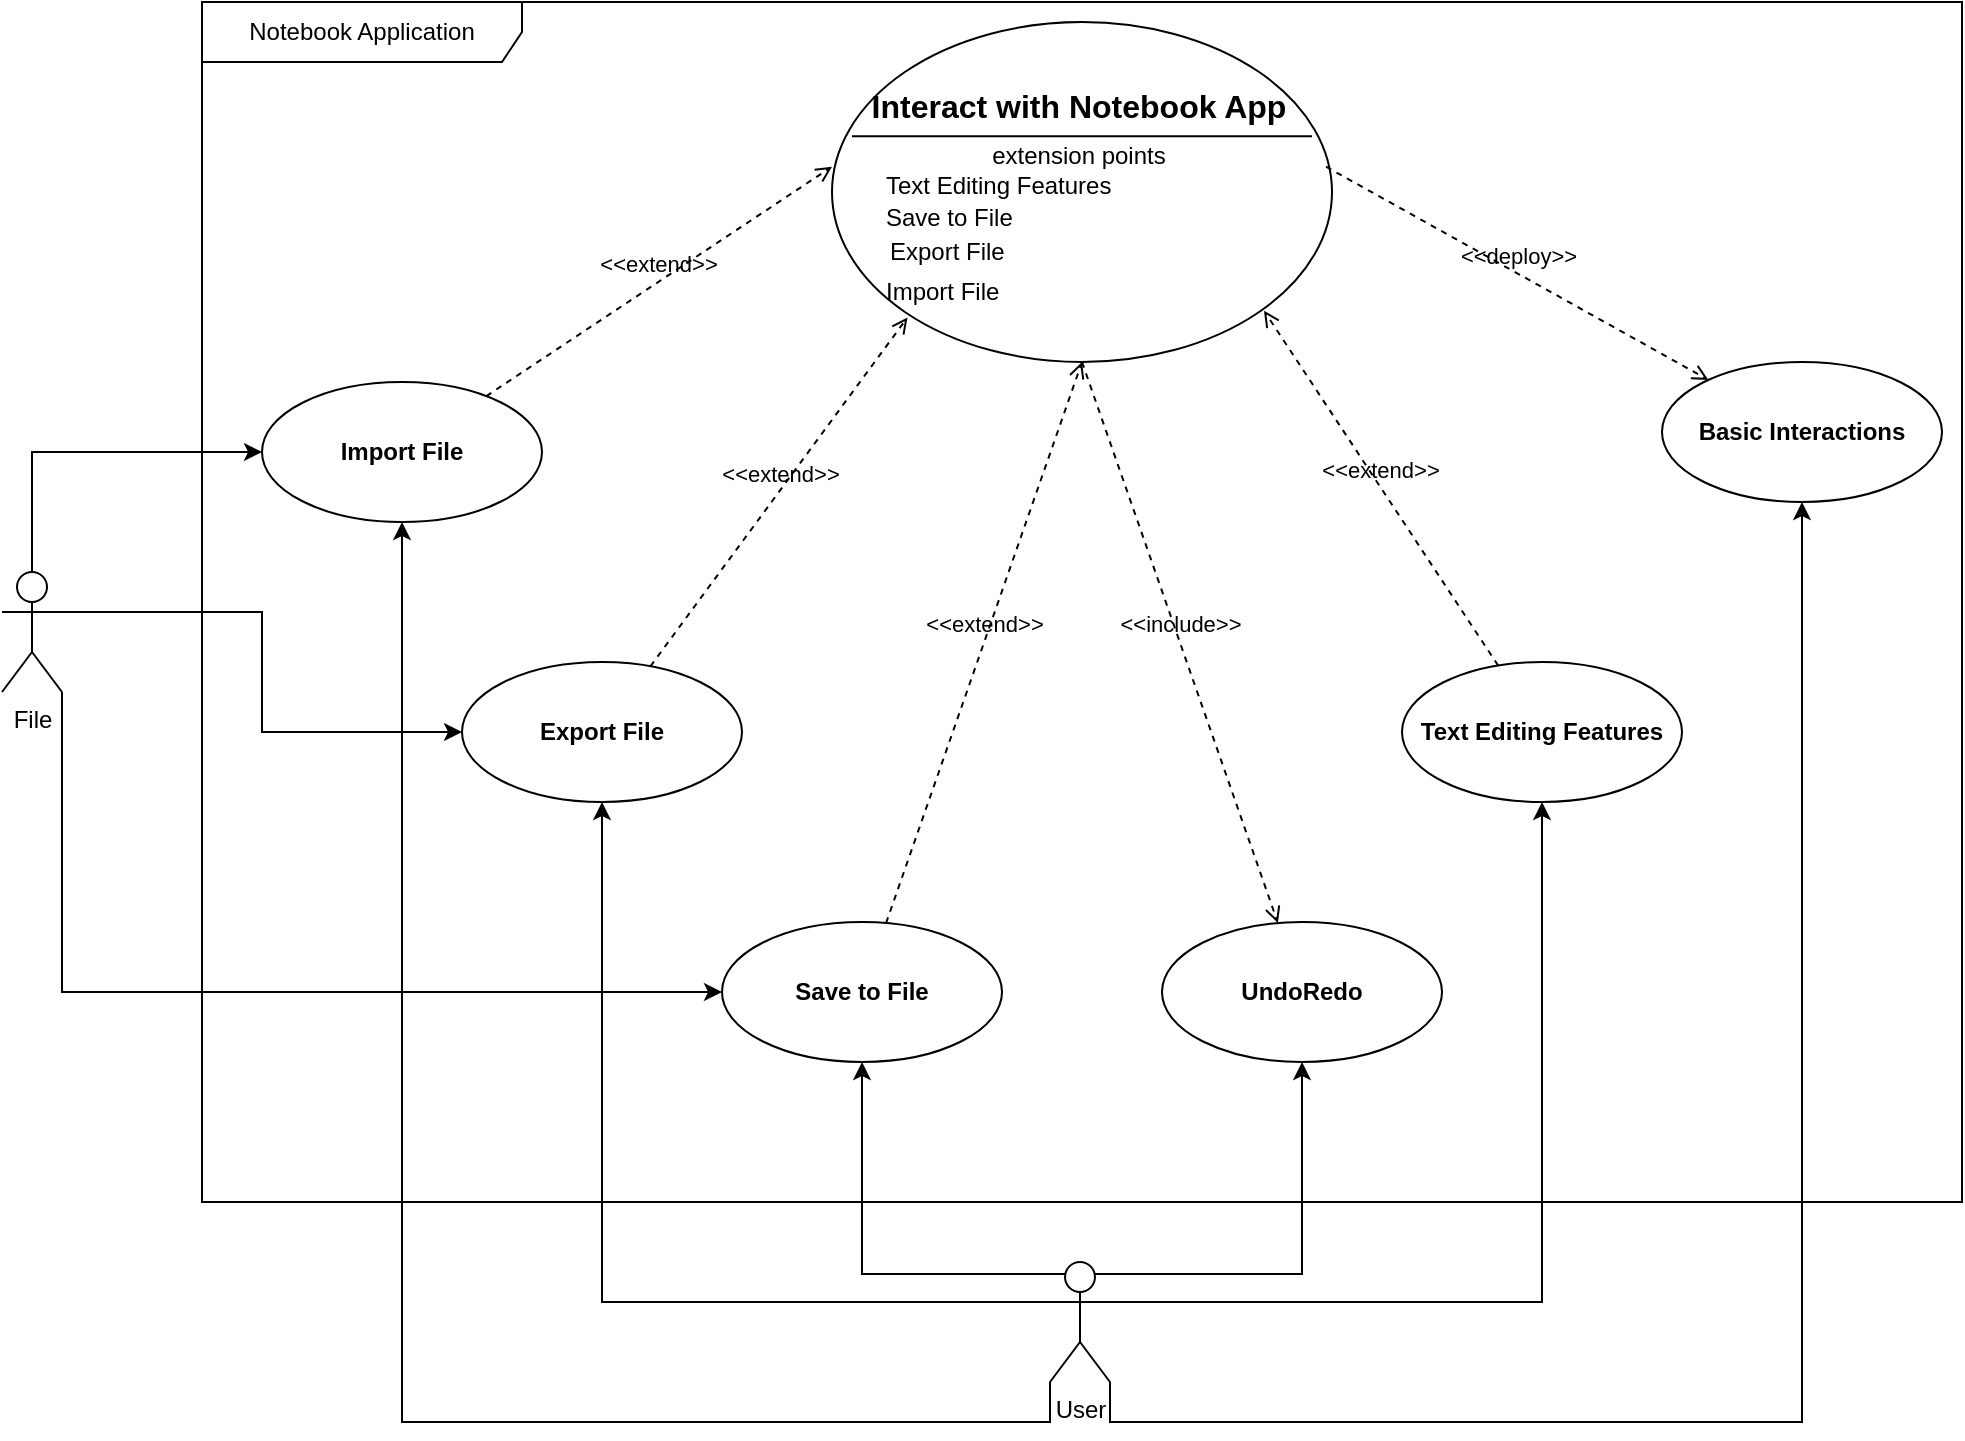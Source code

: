 <mxfile version="24.7.5" pages="8">
  <diagram name="Use Case Diagram" id="hXlyRdMplNYK5tqQyUxJ">
    <mxGraphModel dx="1265" dy="731" grid="1" gridSize="10" guides="1" tooltips="1" connect="1" arrows="1" fold="1" page="1" pageScale="1" pageWidth="1654" pageHeight="1169" math="0" shadow="0">
      <root>
        <mxCell id="0" />
        <mxCell id="1" parent="0" />
        <mxCell id="Rg7UJvtkrew1N0ZOOflh-1" value="Notebook Application" style="shape=umlFrame;whiteSpace=wrap;html=1;pointerEvents=0;recursiveResize=0;container=1;collapsible=0;width=160;" parent="1" vertex="1">
          <mxGeometry x="260" y="300" width="880" height="600" as="geometry" />
        </mxCell>
        <mxCell id="jy5e4RI17ieAFypie_pl-2" value="" style="shape=ellipse;container=1;horizontal=1;horizontalStack=0;resizeParent=1;resizeParentMax=0;resizeLast=0;html=1;dashed=0;collapsible=0;" parent="Rg7UJvtkrew1N0ZOOflh-1" vertex="1">
          <mxGeometry x="315" y="10" width="250" height="170" as="geometry" />
        </mxCell>
        <mxCell id="jy5e4RI17ieAFypie_pl-3" value="&lt;div&gt;&lt;b&gt;&lt;font style=&quot;font-size: 14px;&quot;&gt;&lt;br&gt;&lt;/font&gt;&lt;/b&gt;&lt;/div&gt;&lt;b&gt;&lt;font size=&quot;3&quot;&gt;Interact with Notebook App&lt;/font&gt;&lt;/b&gt;" style="html=1;strokeColor=none;fillColor=none;align=center;verticalAlign=middle;rotatable=0;whiteSpace=wrap;" parent="jy5e4RI17ieAFypie_pl-2" vertex="1">
          <mxGeometry y="13" width="247.0" height="42.5" as="geometry" />
        </mxCell>
        <mxCell id="jy5e4RI17ieAFypie_pl-4" value="" style="line;strokeWidth=1;fillColor=none;rotatable=0;labelPosition=right;points=[];portConstraint=eastwest;dashed=0;resizeWidth=1;" parent="jy5e4RI17ieAFypie_pl-2" vertex="1">
          <mxGeometry x="10" y="50" width="230" height="14.17" as="geometry" />
        </mxCell>
        <mxCell id="jy5e4RI17ieAFypie_pl-5" value="extension points" style="text;html=1;align=center;verticalAlign=middle;rotatable=0;fillColor=none;strokeColor=none;whiteSpace=wrap;" parent="jy5e4RI17ieAFypie_pl-2" vertex="1">
          <mxGeometry y="60" width="247" height="13.33" as="geometry" />
        </mxCell>
        <mxCell id="jy5e4RI17ieAFypie_pl-6" value="Save to File" style="text;html=1;align=left;verticalAlign=middle;rotatable=0;spacingLeft=25;fillColor=none;strokeColor=none;whiteSpace=wrap;" parent="jy5e4RI17ieAFypie_pl-2" vertex="1">
          <mxGeometry y="88.33" width="247" height="20" as="geometry" />
        </mxCell>
        <mxCell id="jy5e4RI17ieAFypie_pl-9" value="Text Editing Features" style="text;html=1;align=left;verticalAlign=middle;rotatable=0;spacingLeft=25;fillColor=none;strokeColor=none;whiteSpace=wrap;" parent="jy5e4RI17ieAFypie_pl-2" vertex="1">
          <mxGeometry y="72.33" width="247" height="20" as="geometry" />
        </mxCell>
        <mxCell id="UT-auVsLcQoroERWogPN-7" value="Export File" style="text;html=1;align=left;verticalAlign=middle;rotatable=0;spacingLeft=25;fillColor=none;strokeColor=none;whiteSpace=wrap;" vertex="1" parent="jy5e4RI17ieAFypie_pl-2">
          <mxGeometry x="1.5" y="105.33" width="247" height="20" as="geometry" />
        </mxCell>
        <mxCell id="UT-auVsLcQoroERWogPN-8" value="Import File" style="text;html=1;align=left;verticalAlign=middle;rotatable=0;spacingLeft=25;fillColor=none;strokeColor=none;whiteSpace=wrap;" vertex="1" parent="jy5e4RI17ieAFypie_pl-2">
          <mxGeometry y="125.33" width="247" height="20" as="geometry" />
        </mxCell>
        <mxCell id="UT-auVsLcQoroERWogPN-3" value="&lt;b&gt;UndoRedo&lt;/b&gt;" style="ellipse;whiteSpace=wrap;html=1;" vertex="1" parent="Rg7UJvtkrew1N0ZOOflh-1">
          <mxGeometry x="480" y="460" width="140" height="70" as="geometry" />
        </mxCell>
        <mxCell id="UT-auVsLcQoroERWogPN-4" value="&lt;b&gt;Save to File&lt;/b&gt;" style="ellipse;whiteSpace=wrap;html=1;" vertex="1" parent="Rg7UJvtkrew1N0ZOOflh-1">
          <mxGeometry x="260" y="460" width="140" height="70" as="geometry" />
        </mxCell>
        <mxCell id="UT-auVsLcQoroERWogPN-5" value="&lt;b&gt;Export File&lt;/b&gt;" style="ellipse;whiteSpace=wrap;html=1;" vertex="1" parent="Rg7UJvtkrew1N0ZOOflh-1">
          <mxGeometry x="130" y="330" width="140" height="70" as="geometry" />
        </mxCell>
        <mxCell id="UT-auVsLcQoroERWogPN-6" value="&lt;b&gt;Import File&lt;/b&gt;" style="ellipse;whiteSpace=wrap;html=1;" vertex="1" parent="Rg7UJvtkrew1N0ZOOflh-1">
          <mxGeometry x="30" y="190" width="140" height="70" as="geometry" />
        </mxCell>
        <mxCell id="UT-auVsLcQoroERWogPN-2" value="&lt;b&gt;Text Editing Features&lt;/b&gt;" style="ellipse;whiteSpace=wrap;html=1;" vertex="1" parent="Rg7UJvtkrew1N0ZOOflh-1">
          <mxGeometry x="600" y="330" width="140" height="70" as="geometry" />
        </mxCell>
        <mxCell id="UT-auVsLcQoroERWogPN-1" value="&lt;b&gt;Basic Interactions&lt;/b&gt;" style="ellipse;whiteSpace=wrap;html=1;" vertex="1" parent="Rg7UJvtkrew1N0ZOOflh-1">
          <mxGeometry x="730" y="180" width="140" height="70" as="geometry" />
        </mxCell>
        <mxCell id="UT-auVsLcQoroERWogPN-11" value="&amp;lt;&amp;lt;extend&amp;gt;&amp;gt;" style="html=1;verticalAlign=bottom;labelBackgroundColor=none;endArrow=open;endFill=0;dashed=1;rounded=0;entryX=0;entryY=0;entryDx=0;entryDy=0;" edge="1" parent="Rg7UJvtkrew1N0ZOOflh-1" source="UT-auVsLcQoroERWogPN-6" target="jy5e4RI17ieAFypie_pl-9">
          <mxGeometry width="160" relative="1" as="geometry">
            <mxPoint x="330" y="340" as="sourcePoint" />
            <mxPoint x="490" y="340" as="targetPoint" />
          </mxGeometry>
        </mxCell>
        <mxCell id="UT-auVsLcQoroERWogPN-12" value="&amp;lt;&amp;lt;extend&amp;gt;&amp;gt;" style="html=1;verticalAlign=bottom;labelBackgroundColor=none;endArrow=open;endFill=0;dashed=1;rounded=0;entryX=0.151;entryY=0.869;entryDx=0;entryDy=0;entryPerimeter=0;" edge="1" parent="Rg7UJvtkrew1N0ZOOflh-1" source="UT-auVsLcQoroERWogPN-5" target="jy5e4RI17ieAFypie_pl-2">
          <mxGeometry width="160" relative="1" as="geometry">
            <mxPoint x="330" y="250" as="sourcePoint" />
            <mxPoint x="490" y="250" as="targetPoint" />
          </mxGeometry>
        </mxCell>
        <mxCell id="UT-auVsLcQoroERWogPN-13" value="&amp;lt;&amp;lt;extend&amp;gt;&amp;gt;" style="html=1;verticalAlign=bottom;labelBackgroundColor=none;endArrow=open;endFill=0;dashed=1;rounded=0;entryX=0.5;entryY=1;entryDx=0;entryDy=0;" edge="1" parent="Rg7UJvtkrew1N0ZOOflh-1" source="UT-auVsLcQoroERWogPN-4" target="jy5e4RI17ieAFypie_pl-2">
          <mxGeometry width="160" relative="1" as="geometry">
            <mxPoint x="380" y="300" as="sourcePoint" />
            <mxPoint x="540" y="300" as="targetPoint" />
          </mxGeometry>
        </mxCell>
        <mxCell id="UT-auVsLcQoroERWogPN-14" value="&amp;lt;&amp;lt;include&amp;gt;&amp;gt;" style="html=1;verticalAlign=bottom;labelBackgroundColor=none;endArrow=open;endFill=0;dashed=1;rounded=0;exitX=0.5;exitY=1;exitDx=0;exitDy=0;" edge="1" parent="Rg7UJvtkrew1N0ZOOflh-1" source="jy5e4RI17ieAFypie_pl-2" target="UT-auVsLcQoroERWogPN-3">
          <mxGeometry width="160" relative="1" as="geometry">
            <mxPoint x="430" y="300" as="sourcePoint" />
            <mxPoint x="590" y="300" as="targetPoint" />
          </mxGeometry>
        </mxCell>
        <mxCell id="UT-auVsLcQoroERWogPN-15" value="&amp;lt;&amp;lt;extend&amp;gt;&amp;gt;" style="html=1;verticalAlign=bottom;labelBackgroundColor=none;endArrow=open;endFill=0;dashed=1;rounded=0;entryX=0.864;entryY=0.849;entryDx=0;entryDy=0;entryPerimeter=0;" edge="1" parent="Rg7UJvtkrew1N0ZOOflh-1" source="UT-auVsLcQoroERWogPN-2" target="jy5e4RI17ieAFypie_pl-2">
          <mxGeometry width="160" relative="1" as="geometry">
            <mxPoint x="460" y="300" as="sourcePoint" />
            <mxPoint x="620" y="300" as="targetPoint" />
          </mxGeometry>
        </mxCell>
        <mxCell id="UT-auVsLcQoroERWogPN-16" value="&amp;lt;&amp;lt;deploy&amp;gt;&amp;gt;" style="html=1;verticalAlign=bottom;labelBackgroundColor=none;endArrow=open;endFill=0;dashed=1;rounded=0;exitX=1;exitY=0;exitDx=0;exitDy=0;" edge="1" parent="Rg7UJvtkrew1N0ZOOflh-1" source="jy5e4RI17ieAFypie_pl-9" target="UT-auVsLcQoroERWogPN-1">
          <mxGeometry width="160" relative="1" as="geometry">
            <mxPoint x="460" y="300" as="sourcePoint" />
            <mxPoint x="620" y="300" as="targetPoint" />
          </mxGeometry>
        </mxCell>
        <mxCell id="UT-auVsLcQoroERWogPN-18" style="edgeStyle=orthogonalEdgeStyle;rounded=0;orthogonalLoop=1;jettySize=auto;html=1;exitX=0.5;exitY=0;exitDx=0;exitDy=0;exitPerimeter=0;entryX=0;entryY=0.5;entryDx=0;entryDy=0;" edge="1" parent="1" source="UT-auVsLcQoroERWogPN-9" target="UT-auVsLcQoroERWogPN-6">
          <mxGeometry relative="1" as="geometry" />
        </mxCell>
        <mxCell id="UT-auVsLcQoroERWogPN-19" style="edgeStyle=orthogonalEdgeStyle;rounded=0;orthogonalLoop=1;jettySize=auto;html=1;exitX=1;exitY=0.333;exitDx=0;exitDy=0;exitPerimeter=0;" edge="1" parent="1" source="UT-auVsLcQoroERWogPN-9" target="UT-auVsLcQoroERWogPN-5">
          <mxGeometry relative="1" as="geometry" />
        </mxCell>
        <mxCell id="UT-auVsLcQoroERWogPN-20" style="edgeStyle=orthogonalEdgeStyle;rounded=0;orthogonalLoop=1;jettySize=auto;html=1;exitX=1;exitY=1;exitDx=0;exitDy=0;exitPerimeter=0;entryX=0;entryY=0.5;entryDx=0;entryDy=0;" edge="1" parent="1" source="UT-auVsLcQoroERWogPN-9" target="UT-auVsLcQoroERWogPN-4">
          <mxGeometry relative="1" as="geometry" />
        </mxCell>
        <mxCell id="UT-auVsLcQoroERWogPN-9" value="File" style="shape=umlActor;verticalLabelPosition=bottom;verticalAlign=top;html=1;" vertex="1" parent="1">
          <mxGeometry x="160" y="585" width="30" height="60" as="geometry" />
        </mxCell>
        <mxCell id="UT-auVsLcQoroERWogPN-21" style="edgeStyle=orthogonalEdgeStyle;rounded=0;orthogonalLoop=1;jettySize=auto;html=1;exitX=0;exitY=1;exitDx=0;exitDy=0;exitPerimeter=0;entryX=0.5;entryY=1;entryDx=0;entryDy=0;" edge="1" parent="1" source="UT-auVsLcQoroERWogPN-10" target="UT-auVsLcQoroERWogPN-6">
          <mxGeometry relative="1" as="geometry" />
        </mxCell>
        <mxCell id="UT-auVsLcQoroERWogPN-22" style="edgeStyle=orthogonalEdgeStyle;rounded=0;orthogonalLoop=1;jettySize=auto;html=1;exitX=0;exitY=0.333;exitDx=0;exitDy=0;exitPerimeter=0;entryX=0.5;entryY=1;entryDx=0;entryDy=0;" edge="1" parent="1" source="UT-auVsLcQoroERWogPN-10" target="UT-auVsLcQoroERWogPN-5">
          <mxGeometry relative="1" as="geometry" />
        </mxCell>
        <mxCell id="UT-auVsLcQoroERWogPN-23" style="edgeStyle=orthogonalEdgeStyle;rounded=0;orthogonalLoop=1;jettySize=auto;html=1;exitX=0.25;exitY=0.1;exitDx=0;exitDy=0;exitPerimeter=0;entryX=0.5;entryY=1;entryDx=0;entryDy=0;" edge="1" parent="1" source="UT-auVsLcQoroERWogPN-10" target="UT-auVsLcQoroERWogPN-4">
          <mxGeometry relative="1" as="geometry" />
        </mxCell>
        <mxCell id="UT-auVsLcQoroERWogPN-24" style="edgeStyle=orthogonalEdgeStyle;rounded=0;orthogonalLoop=1;jettySize=auto;html=1;exitX=0.75;exitY=0.1;exitDx=0;exitDy=0;exitPerimeter=0;entryX=0.5;entryY=1;entryDx=0;entryDy=0;" edge="1" parent="1" source="UT-auVsLcQoroERWogPN-10" target="UT-auVsLcQoroERWogPN-3">
          <mxGeometry relative="1" as="geometry" />
        </mxCell>
        <mxCell id="UT-auVsLcQoroERWogPN-25" style="edgeStyle=orthogonalEdgeStyle;rounded=0;orthogonalLoop=1;jettySize=auto;html=1;exitX=1;exitY=0.333;exitDx=0;exitDy=0;exitPerimeter=0;entryX=0.5;entryY=1;entryDx=0;entryDy=0;" edge="1" parent="1" source="UT-auVsLcQoroERWogPN-10" target="UT-auVsLcQoroERWogPN-2">
          <mxGeometry relative="1" as="geometry" />
        </mxCell>
        <mxCell id="UT-auVsLcQoroERWogPN-26" style="edgeStyle=orthogonalEdgeStyle;rounded=0;orthogonalLoop=1;jettySize=auto;html=1;exitX=1;exitY=1;exitDx=0;exitDy=0;exitPerimeter=0;entryX=0.5;entryY=1;entryDx=0;entryDy=0;" edge="1" parent="1" source="UT-auVsLcQoroERWogPN-10" target="UT-auVsLcQoroERWogPN-1">
          <mxGeometry relative="1" as="geometry" />
        </mxCell>
        <mxCell id="UT-auVsLcQoroERWogPN-10" value="User" style="shape=umlActor;verticalLabelPosition=bottom;verticalAlign=top;html=1;" vertex="1" parent="1">
          <mxGeometry x="684" y="930" width="30" height="60" as="geometry" />
        </mxCell>
      </root>
    </mxGraphModel>
  </diagram>
  <diagram id="DcIqv7rB77wRqzJ2XJq-" name="Interact with Notebook App">
    <mxGraphModel dx="1837" dy="1177" grid="1" gridSize="10" guides="1" tooltips="1" connect="1" arrows="1" fold="1" page="1" pageScale="1" pageWidth="1654" pageHeight="1169" math="0" shadow="0">
      <root>
        <mxCell id="0" />
        <mxCell id="1" parent="0" />
        <mxCell id="vbr1yWhvI7Lb08oobs_0-1" value="Interact with Notebook App" style="shape=umlFrame;whiteSpace=wrap;html=1;pointerEvents=0;recursiveResize=0;container=1;collapsible=0;width=160;" vertex="1" parent="1">
          <mxGeometry x="350" y="50" width="740" height="760" as="geometry" />
        </mxCell>
        <mxCell id="vbr1yWhvI7Lb08oobs_0-3" value="" style="ellipse;html=1;shape=startState;fillColor=#000000;strokeColor=#ff0000;" vertex="1" parent="vbr1yWhvI7Lb08oobs_0-1">
          <mxGeometry x="180" y="20" width="30" height="30" as="geometry" />
        </mxCell>
        <mxCell id="vbr1yWhvI7Lb08oobs_0-4" value="" style="edgeStyle=orthogonalEdgeStyle;html=1;verticalAlign=bottom;endArrow=open;endSize=8;strokeColor=#ff0000;rounded=0;" edge="1" source="vbr1yWhvI7Lb08oobs_0-3" parent="vbr1yWhvI7Lb08oobs_0-1" target="vbr1yWhvI7Lb08oobs_0-5">
          <mxGeometry relative="1" as="geometry">
            <mxPoint x="195" y="110" as="targetPoint" />
          </mxGeometry>
        </mxCell>
        <mxCell id="vbr1yWhvI7Lb08oobs_0-5" value="Checks if notebook content file exists while launching" style="rounded=1;whiteSpace=wrap;html=1;arcSize=40;fontColor=#000000;fillColor=#ffffc0;strokeColor=#ff0000;" vertex="1" parent="vbr1yWhvI7Lb08oobs_0-1">
          <mxGeometry x="125" y="90" width="140" height="50" as="geometry" />
        </mxCell>
        <mxCell id="vbr1yWhvI7Lb08oobs_0-6" value="" style="edgeStyle=orthogonalEdgeStyle;html=1;verticalAlign=bottom;endArrow=open;endSize=8;strokeColor=#ff0000;rounded=0;" edge="1" source="vbr1yWhvI7Lb08oobs_0-5" parent="vbr1yWhvI7Lb08oobs_0-1" target="vbr1yWhvI7Lb08oobs_0-9">
          <mxGeometry relative="1" as="geometry">
            <mxPoint x="195" y="210" as="targetPoint" />
          </mxGeometry>
        </mxCell>
        <mxCell id="vbr1yWhvI7Lb08oobs_0-9" value="if" style="rhombus;whiteSpace=wrap;html=1;fontColor=#000000;fillColor=#ffffc0;strokeColor=#ff0000;" vertex="1" parent="vbr1yWhvI7Lb08oobs_0-1">
          <mxGeometry x="156" y="208" width="80" height="40" as="geometry" />
        </mxCell>
        <mxCell id="vbr1yWhvI7Lb08oobs_0-10" value="no" style="edgeStyle=orthogonalEdgeStyle;html=1;align=left;verticalAlign=bottom;endArrow=open;endSize=8;strokeColor=#ff0000;rounded=0;" edge="1" source="vbr1yWhvI7Lb08oobs_0-9" parent="vbr1yWhvI7Lb08oobs_0-1" target="vbr1yWhvI7Lb08oobs_0-13">
          <mxGeometry x="-1" relative="1" as="geometry">
            <mxPoint x="340" y="250" as="targetPoint" />
          </mxGeometry>
        </mxCell>
        <mxCell id="vbr1yWhvI7Lb08oobs_0-11" value="yes" style="edgeStyle=orthogonalEdgeStyle;html=1;align=left;verticalAlign=top;endArrow=open;endSize=8;strokeColor=#ff0000;rounded=0;" edge="1" source="vbr1yWhvI7Lb08oobs_0-9" parent="vbr1yWhvI7Lb08oobs_0-1" target="vbr1yWhvI7Lb08oobs_0-18">
          <mxGeometry x="-1" relative="1" as="geometry">
            <mxPoint x="200" y="330" as="targetPoint" />
          </mxGeometry>
        </mxCell>
        <mxCell id="vbr1yWhvI7Lb08oobs_0-13" value="Create a new empty file to store the notebook content" style="rounded=1;whiteSpace=wrap;html=1;arcSize=40;fontColor=#000000;fillColor=#ffffc0;strokeColor=#ff0000;" vertex="1" parent="vbr1yWhvI7Lb08oobs_0-1">
          <mxGeometry x="290" y="203" width="136" height="50" as="geometry" />
        </mxCell>
        <mxCell id="vbr1yWhvI7Lb08oobs_0-14" value="" style="edgeStyle=orthogonalEdgeStyle;html=1;verticalAlign=bottom;endArrow=open;endSize=8;strokeColor=#ff0000;rounded=0;" edge="1" source="vbr1yWhvI7Lb08oobs_0-13" parent="vbr1yWhvI7Lb08oobs_0-1" target="vbr1yWhvI7Lb08oobs_0-15">
          <mxGeometry relative="1" as="geometry">
            <mxPoint x="458" y="310" as="targetPoint" />
          </mxGeometry>
        </mxCell>
        <mxCell id="vbr1yWhvI7Lb08oobs_0-15" value="New empty file" style="whiteSpace=wrap;html=1;fillColor=#ffffc0;strokeColor=#ff0000;fontColor=#000000;" vertex="1" parent="vbr1yWhvI7Lb08oobs_0-1">
          <mxGeometry x="298" y="300" width="120" height="60" as="geometry" />
        </mxCell>
        <mxCell id="vbr1yWhvI7Lb08oobs_0-18" value="end if" style="rhombus;whiteSpace=wrap;html=1;fontColor=#000000;fillColor=#ffffc0;strokeColor=#ff0000;" vertex="1" parent="vbr1yWhvI7Lb08oobs_0-1">
          <mxGeometry x="156" y="380" width="80" height="40" as="geometry" />
        </mxCell>
        <mxCell id="vbr1yWhvI7Lb08oobs_0-20" value="" style="edgeStyle=orthogonalEdgeStyle;html=1;align=left;verticalAlign=top;endArrow=open;endSize=8;strokeColor=#ff0000;rounded=0;" edge="1" source="vbr1yWhvI7Lb08oobs_0-15" parent="vbr1yWhvI7Lb08oobs_0-1" target="vbr1yWhvI7Lb08oobs_0-18">
          <mxGeometry x="-1" relative="1" as="geometry">
            <mxPoint x="370" y="500" as="targetPoint" />
            <mxPoint x="370" y="440" as="sourcePoint" />
            <Array as="points">
              <mxPoint x="370" y="400" />
            </Array>
          </mxGeometry>
        </mxCell>
        <mxCell id="vbr1yWhvI7Lb08oobs_0-22" value="Load the notebook contents from the file and display them" style="rounded=1;whiteSpace=wrap;html=1;arcSize=40;fontColor=#000000;fillColor=#ffffc0;strokeColor=#ff0000;" vertex="1" parent="vbr1yWhvI7Lb08oobs_0-1">
          <mxGeometry x="133.5" y="460" width="125" height="45" as="geometry" />
        </mxCell>
        <mxCell id="vbr1yWhvI7Lb08oobs_0-23" value="" style="edgeStyle=orthogonalEdgeStyle;html=1;verticalAlign=bottom;endArrow=open;endSize=8;strokeColor=#ff0000;rounded=0;" edge="1" source="vbr1yWhvI7Lb08oobs_0-22" parent="vbr1yWhvI7Lb08oobs_0-1" target="vbr1yWhvI7Lb08oobs_0-27">
          <mxGeometry relative="1" as="geometry">
            <mxPoint x="205" y="595" as="targetPoint" />
          </mxGeometry>
        </mxCell>
        <mxCell id="vbr1yWhvI7Lb08oobs_0-21" value="" style="edgeStyle=orthogonalEdgeStyle;html=1;verticalAlign=bottom;endArrow=open;endSize=8;strokeColor=#ff0000;rounded=0;exitX=0.5;exitY=1;exitDx=0;exitDy=0;" edge="1" parent="vbr1yWhvI7Lb08oobs_0-1" source="vbr1yWhvI7Lb08oobs_0-18" target="vbr1yWhvI7Lb08oobs_0-22">
          <mxGeometry relative="1" as="geometry">
            <mxPoint x="206" y="218" as="targetPoint" />
            <mxPoint x="205" y="150" as="sourcePoint" />
          </mxGeometry>
        </mxCell>
        <mxCell id="vbr1yWhvI7Lb08oobs_0-27" value="User creates a new Note Group and some new Note Pages to add some texts (optional if already exists)" style="rounded=1;whiteSpace=wrap;html=1;arcSize=40;fontColor=#000000;fillColor=#ffffc0;strokeColor=#ff0000;" vertex="1" parent="vbr1yWhvI7Lb08oobs_0-1">
          <mxGeometry x="114" y="550" width="164" height="70" as="geometry" />
        </mxCell>
        <mxCell id="vbr1yWhvI7Lb08oobs_0-28" value="" style="edgeStyle=orthogonalEdgeStyle;html=1;verticalAlign=bottom;endArrow=open;endSize=8;strokeColor=#ff0000;rounded=0;" edge="1" source="vbr1yWhvI7Lb08oobs_0-27" parent="vbr1yWhvI7Lb08oobs_0-1" target="vbr1yWhvI7Lb08oobs_0-29">
          <mxGeometry relative="1" as="geometry">
            <mxPoint x="216" y="730" as="targetPoint" />
          </mxGeometry>
        </mxCell>
        <mxCell id="vbr1yWhvI7Lb08oobs_0-29" value="User performs extra text editing features to the texts added" style="rounded=1;whiteSpace=wrap;html=1;arcSize=40;fontColor=#000000;fillColor=#ffffc0;strokeColor=#ff0000;" vertex="1" parent="vbr1yWhvI7Lb08oobs_0-1">
          <mxGeometry x="118" y="670" width="154" height="60" as="geometry" />
        </mxCell>
        <mxCell id="vbr1yWhvI7Lb08oobs_0-30" value="" style="edgeStyle=orthogonalEdgeStyle;html=1;verticalAlign=bottom;endArrow=open;endSize=8;strokeColor=#ff0000;rounded=0;" edge="1" source="vbr1yWhvI7Lb08oobs_0-29" parent="vbr1yWhvI7Lb08oobs_0-1" target="vbr1yWhvI7Lb08oobs_0-31">
          <mxGeometry relative="1" as="geometry">
            <mxPoint x="366" y="870" as="targetPoint" />
          </mxGeometry>
        </mxCell>
        <mxCell id="vbr1yWhvI7Lb08oobs_0-31" value="User can undo or redo any operations" style="rounded=1;whiteSpace=wrap;html=1;arcSize=40;fontColor=#000000;fillColor=#ffffc0;strokeColor=#ff0000;" vertex="1" parent="vbr1yWhvI7Lb08oobs_0-1">
          <mxGeometry x="350" y="680" width="120" height="40" as="geometry" />
        </mxCell>
        <mxCell id="vbr1yWhvI7Lb08oobs_0-32" value="" style="edgeStyle=orthogonalEdgeStyle;html=1;verticalAlign=bottom;endArrow=open;endSize=8;strokeColor=#ff0000;rounded=0;" edge="1" source="vbr1yWhvI7Lb08oobs_0-31" parent="vbr1yWhvI7Lb08oobs_0-1" target="vbr1yWhvI7Lb08oobs_0-33">
          <mxGeometry relative="1" as="geometry">
            <mxPoint x="550" y="830" as="targetPoint" />
          </mxGeometry>
        </mxCell>
        <mxCell id="vbr1yWhvI7Lb08oobs_0-33" value="User quit the program by clicking quit option in the menu bar or by closing the window of the program" style="rounded=1;whiteSpace=wrap;html=1;arcSize=40;fontColor=#000000;fillColor=#ffffc0;strokeColor=#ff0000;" vertex="1" parent="vbr1yWhvI7Lb08oobs_0-1">
          <mxGeometry x="325" y="540" width="170" height="80" as="geometry" />
        </mxCell>
        <mxCell id="vbr1yWhvI7Lb08oobs_0-34" value="" style="edgeStyle=orthogonalEdgeStyle;html=1;verticalAlign=bottom;endArrow=open;endSize=8;strokeColor=#ff0000;rounded=0;" edge="1" source="vbr1yWhvI7Lb08oobs_0-33" parent="vbr1yWhvI7Lb08oobs_0-1" target="vbr1yWhvI7Lb08oobs_0-35">
          <mxGeometry relative="1" as="geometry">
            <mxPoint x="580" y="560" as="targetPoint" />
          </mxGeometry>
        </mxCell>
        <mxCell id="vbr1yWhvI7Lb08oobs_0-35" value="The program pops out a window to ask if the user wants to save the file or not" style="rounded=1;whiteSpace=wrap;html=1;arcSize=40;fontColor=#000000;fillColor=#ffffc0;strokeColor=#ff0000;" vertex="1" parent="vbr1yWhvI7Lb08oobs_0-1">
          <mxGeometry x="550" y="545" width="160" height="70" as="geometry" />
        </mxCell>
        <mxCell id="vbr1yWhvI7Lb08oobs_0-36" value="" style="edgeStyle=orthogonalEdgeStyle;html=1;verticalAlign=bottom;endArrow=open;endSize=8;strokeColor=#ff0000;rounded=0;" edge="1" source="vbr1yWhvI7Lb08oobs_0-35" parent="vbr1yWhvI7Lb08oobs_0-1" target="vbr1yWhvI7Lb08oobs_0-37">
          <mxGeometry relative="1" as="geometry">
            <mxPoint x="690" y="620" as="targetPoint" />
          </mxGeometry>
        </mxCell>
        <mxCell id="vbr1yWhvI7Lb08oobs_0-37" value="if" style="rhombus;whiteSpace=wrap;html=1;fontColor=#000000;fillColor=#ffffc0;strokeColor=#ff0000;" vertex="1" parent="vbr1yWhvI7Lb08oobs_0-1">
          <mxGeometry x="590" y="360" width="80" height="40" as="geometry" />
        </mxCell>
        <mxCell id="vbr1yWhvI7Lb08oobs_0-40" value="Abandon current changes" style="rounded=1;whiteSpace=wrap;html=1;arcSize=40;fontColor=#000000;fillColor=#ffffc0;strokeColor=#ff0000;" vertex="1" parent="1">
          <mxGeometry x="1130" y="410" width="120" height="40" as="geometry" />
        </mxCell>
        <mxCell id="vbr1yWhvI7Lb08oobs_0-41" value="" style="edgeStyle=orthogonalEdgeStyle;html=1;verticalAlign=bottom;endArrow=open;endSize=8;strokeColor=#ff0000;rounded=0;" edge="1" source="vbr1yWhvI7Lb08oobs_0-40" parent="1" target="vbr1yWhvI7Lb08oobs_0-44">
          <mxGeometry relative="1" as="geometry">
            <mxPoint x="1200" y="510" as="targetPoint" />
          </mxGeometry>
        </mxCell>
        <mxCell id="vbr1yWhvI7Lb08oobs_0-42" value="Save to File" style="rounded=1;whiteSpace=wrap;html=1;arcSize=40;fontColor=#000000;fillColor=#ffffc0;strokeColor=#ff0000;" vertex="1" parent="1">
          <mxGeometry x="1130" y="320" width="120" height="40" as="geometry" />
        </mxCell>
        <mxCell id="vbr1yWhvI7Lb08oobs_0-43" value="" style="edgeStyle=orthogonalEdgeStyle;html=1;verticalAlign=bottom;endArrow=open;endSize=8;strokeColor=#ff0000;rounded=0;entryX=0.5;entryY=0;entryDx=0;entryDy=0;" edge="1" source="vbr1yWhvI7Lb08oobs_0-42" parent="1" target="vbr1yWhvI7Lb08oobs_0-44">
          <mxGeometry relative="1" as="geometry">
            <mxPoint x="1190" y="420" as="targetPoint" />
          </mxGeometry>
        </mxCell>
        <mxCell id="vbr1yWhvI7Lb08oobs_0-39" value="yes" style="edgeStyle=orthogonalEdgeStyle;html=1;align=left;verticalAlign=top;endArrow=open;endSize=8;strokeColor=#ff0000;rounded=0;exitX=0.5;exitY=0;exitDx=0;exitDy=0;entryX=0;entryY=0.5;entryDx=0;entryDy=0;" edge="1" source="vbr1yWhvI7Lb08oobs_0-37" parent="1" target="vbr1yWhvI7Lb08oobs_0-42">
          <mxGeometry x="-0.818" y="20" relative="1" as="geometry">
            <mxPoint x="877" y="500" as="targetPoint" />
            <mxPoint x="877" y="440" as="sourcePoint" />
            <mxPoint as="offset" />
          </mxGeometry>
        </mxCell>
        <mxCell id="vbr1yWhvI7Lb08oobs_0-38" value="no" style="edgeStyle=orthogonalEdgeStyle;html=1;align=left;verticalAlign=bottom;endArrow=open;endSize=8;strokeColor=#ff0000;rounded=0;" edge="1" source="vbr1yWhvI7Lb08oobs_0-37" parent="1" target="vbr1yWhvI7Lb08oobs_0-40">
          <mxGeometry x="-1" relative="1" as="geometry">
            <mxPoint x="1120" y="430" as="targetPoint" />
          </mxGeometry>
        </mxCell>
        <mxCell id="vbr1yWhvI7Lb08oobs_0-44" value="end if" style="rhombus;whiteSpace=wrap;html=1;fontColor=#000000;fillColor=#ffffc0;strokeColor=#ff0000;" vertex="1" parent="1">
          <mxGeometry x="1280" y="360" width="80" height="40" as="geometry" />
        </mxCell>
        <mxCell id="vbr1yWhvI7Lb08oobs_0-45" value="" style="edgeStyle=orthogonalEdgeStyle;html=1;align=left;verticalAlign=bottom;endArrow=open;endSize=8;strokeColor=#ff0000;rounded=0;" edge="1" source="vbr1yWhvI7Lb08oobs_0-44" parent="1" target="vbr1yWhvI7Lb08oobs_0-47">
          <mxGeometry x="-1" relative="1" as="geometry">
            <mxPoint x="1460" y="380" as="targetPoint" />
          </mxGeometry>
        </mxCell>
        <mxCell id="vbr1yWhvI7Lb08oobs_0-47" value="" style="ellipse;html=1;shape=endState;fillColor=#000000;strokeColor=#ff0000;" vertex="1" parent="1">
          <mxGeometry x="1410" y="365" width="30" height="30" as="geometry" />
        </mxCell>
      </root>
    </mxGraphModel>
  </diagram>
  <diagram id="oKVE2bYYBKsTNeE1WpuU" name="Basic Interactions">
    <mxGraphModel dx="823" dy="528" grid="1" gridSize="10" guides="1" tooltips="1" connect="1" arrows="1" fold="1" page="1" pageScale="1" pageWidth="1654" pageHeight="1169" math="0" shadow="0">
      <root>
        <mxCell id="0" />
        <mxCell id="1" parent="0" />
        <mxCell id="paKeeTey5_C4cUaC6Vx3-1" value="Basic Interactions" style="shape=umlFrame;whiteSpace=wrap;html=1;pointerEvents=0;recursiveResize=0;container=1;collapsible=0;width=160;" vertex="1" parent="1">
          <mxGeometry x="630" y="410" width="360" height="270" as="geometry" />
        </mxCell>
        <mxCell id="t7zXZOWYSxTx19kTVQhw-1" value="" style="ellipse;html=1;shape=startState;fillColor=#000000;strokeColor=#ff0000;" vertex="1" parent="paKeeTey5_C4cUaC6Vx3-1">
          <mxGeometry x="75" y="30" width="30" height="30" as="geometry" />
        </mxCell>
        <mxCell id="t7zXZOWYSxTx19kTVQhw-2" value="" style="edgeStyle=orthogonalEdgeStyle;html=1;verticalAlign=bottom;endArrow=open;endSize=8;strokeColor=#ff0000;rounded=0;" edge="1" source="t7zXZOWYSxTx19kTVQhw-1" parent="paKeeTey5_C4cUaC6Vx3-1" target="t7zXZOWYSxTx19kTVQhw-3">
          <mxGeometry relative="1" as="geometry">
            <mxPoint x="55" y="130" as="targetPoint" />
          </mxGeometry>
        </mxCell>
        <mxCell id="t7zXZOWYSxTx19kTVQhw-3" value="User add a Note Group" style="rounded=1;whiteSpace=wrap;html=1;arcSize=40;fontColor=#000000;fillColor=#ffffc0;strokeColor=#ff0000;" vertex="1" parent="paKeeTey5_C4cUaC6Vx3-1">
          <mxGeometry x="30" y="100" width="120" height="40" as="geometry" />
        </mxCell>
        <mxCell id="t7zXZOWYSxTx19kTVQhw-4" value="" style="edgeStyle=orthogonalEdgeStyle;html=1;verticalAlign=bottom;endArrow=open;endSize=8;strokeColor=#ff0000;rounded=0;" edge="1" source="t7zXZOWYSxTx19kTVQhw-3" parent="paKeeTey5_C4cUaC6Vx3-1" target="t7zXZOWYSxTx19kTVQhw-5">
          <mxGeometry relative="1" as="geometry">
            <mxPoint x="130" y="270" as="targetPoint" />
          </mxGeometry>
        </mxCell>
        <mxCell id="t7zXZOWYSxTx19kTVQhw-5" value="User add some Note Pages inside the Note Group" style="rounded=1;whiteSpace=wrap;html=1;arcSize=40;fontColor=#000000;fillColor=#ffffc0;strokeColor=#ff0000;" vertex="1" parent="paKeeTey5_C4cUaC6Vx3-1">
          <mxGeometry x="20" y="185" width="140" height="50" as="geometry" />
        </mxCell>
        <mxCell id="t7zXZOWYSxTx19kTVQhw-6" value="" style="edgeStyle=orthogonalEdgeStyle;html=1;verticalAlign=bottom;endArrow=open;endSize=8;strokeColor=#ff0000;rounded=0;" edge="1" source="t7zXZOWYSxTx19kTVQhw-5" parent="paKeeTey5_C4cUaC6Vx3-1" target="t7zXZOWYSxTx19kTVQhw-7">
          <mxGeometry relative="1" as="geometry">
            <mxPoint x="260" y="380" as="targetPoint" />
          </mxGeometry>
        </mxCell>
        <mxCell id="t7zXZOWYSxTx19kTVQhw-7" value="User add some texts to any of the Note Pages added" style="rounded=1;whiteSpace=wrap;html=1;arcSize=40;fontColor=#000000;fillColor=#ffffc0;strokeColor=#ff0000;" vertex="1" parent="paKeeTey5_C4cUaC6Vx3-1">
          <mxGeometry x="220" y="190" width="120" height="40" as="geometry" />
        </mxCell>
        <mxCell id="t7zXZOWYSxTx19kTVQhw-10" value="" style="ellipse;html=1;shape=endState;fillColor=#000000;strokeColor=#ff0000;" vertex="1" parent="1">
          <mxGeometry x="1040" y="605" width="30" height="30" as="geometry" />
        </mxCell>
        <mxCell id="t7zXZOWYSxTx19kTVQhw-8" value="" style="edgeStyle=orthogonalEdgeStyle;html=1;verticalAlign=bottom;endArrow=open;endSize=8;strokeColor=#ff0000;rounded=0;" edge="1" source="t7zXZOWYSxTx19kTVQhw-7" parent="1" target="t7zXZOWYSxTx19kTVQhw-10">
          <mxGeometry relative="1" as="geometry">
            <mxPoint x="760" y="820" as="targetPoint" />
          </mxGeometry>
        </mxCell>
      </root>
    </mxGraphModel>
  </diagram>
  <diagram id="KNChIwvYRRCcAk6Eprtv" name="Text Editing Features">
    <mxGraphModel dx="955" dy="612" grid="1" gridSize="10" guides="1" tooltips="1" connect="1" arrows="1" fold="1" page="1" pageScale="1" pageWidth="1654" pageHeight="1169" math="0" shadow="0">
      <root>
        <mxCell id="0" />
        <mxCell id="1" parent="0" />
        <mxCell id="VsGvQVgebEZEdCpaAxk--1" value="Text Editing Features" style="shape=umlFrame;whiteSpace=wrap;html=1;pointerEvents=0;recursiveResize=0;container=1;collapsible=0;width=160;" vertex="1" parent="1">
          <mxGeometry x="460" y="300" width="640" height="500" as="geometry" />
        </mxCell>
        <mxCell id="VsGvQVgebEZEdCpaAxk--2" value="" style="ellipse;html=1;shape=startState;fillColor=#000000;strokeColor=#ff0000;" vertex="1" parent="VsGvQVgebEZEdCpaAxk--1">
          <mxGeometry x="170" y="10" width="30" height="30" as="geometry" />
        </mxCell>
        <mxCell id="VsGvQVgebEZEdCpaAxk--3" value="" style="edgeStyle=orthogonalEdgeStyle;html=1;verticalAlign=bottom;endArrow=open;endSize=8;strokeColor=#ff0000;rounded=0;" edge="1" source="VsGvQVgebEZEdCpaAxk--2" parent="VsGvQVgebEZEdCpaAxk--1" target="bX_joIyNPbVZgIY5sy-E-1">
          <mxGeometry relative="1" as="geometry">
            <mxPoint x="185" y="100" as="targetPoint" />
          </mxGeometry>
        </mxCell>
        <mxCell id="bX_joIyNPbVZgIY5sy-E-1" value="User selects some texts in the Note Page" style="rounded=1;whiteSpace=wrap;html=1;arcSize=40;fontColor=#000000;fillColor=#ffffc0;strokeColor=#ff0000;" vertex="1" parent="VsGvQVgebEZEdCpaAxk--1">
          <mxGeometry x="120" y="90" width="130" height="50" as="geometry" />
        </mxCell>
        <mxCell id="bX_joIyNPbVZgIY5sy-E-2" value="" style="edgeStyle=orthogonalEdgeStyle;html=1;verticalAlign=bottom;endArrow=open;endSize=8;strokeColor=#ff0000;rounded=0;" edge="1" source="bX_joIyNPbVZgIY5sy-E-1" parent="VsGvQVgebEZEdCpaAxk--1" target="bX_joIyNPbVZgIY5sy-E-12">
          <mxGeometry relative="1" as="geometry">
            <mxPoint x="230" y="470" as="targetPoint" />
          </mxGeometry>
        </mxCell>
        <mxCell id="bX_joIyNPbVZgIY5sy-E-8" value="if" style="rhombus;whiteSpace=wrap;html=1;fontColor=#000000;fillColor=#ffffc0;strokeColor=#ff0000;" vertex="1" parent="VsGvQVgebEZEdCpaAxk--1">
          <mxGeometry x="145" y="270" width="80" height="40" as="geometry" />
        </mxCell>
        <mxCell id="bX_joIyNPbVZgIY5sy-E-9" value="inserting operation" style="edgeStyle=orthogonalEdgeStyle;html=1;align=left;verticalAlign=bottom;endArrow=open;endSize=8;strokeColor=#ff0000;rounded=0;" edge="1" source="bX_joIyNPbVZgIY5sy-E-8" parent="VsGvQVgebEZEdCpaAxk--1" target="bX_joIyNPbVZgIY5sy-E-20">
          <mxGeometry x="-1" relative="1" as="geometry">
            <mxPoint x="507" y="300" as="targetPoint" />
          </mxGeometry>
        </mxCell>
        <mxCell id="bX_joIyNPbVZgIY5sy-E-10" value="formating operation" style="edgeStyle=orthogonalEdgeStyle;html=1;align=left;verticalAlign=top;endArrow=open;endSize=8;strokeColor=#ff0000;rounded=0;" edge="1" source="bX_joIyNPbVZgIY5sy-E-8" parent="VsGvQVgebEZEdCpaAxk--1" target="bX_joIyNPbVZgIY5sy-E-22">
          <mxGeometry x="-1" relative="1" as="geometry">
            <mxPoint x="185" y="350" as="targetPoint" />
          </mxGeometry>
        </mxCell>
        <mxCell id="bX_joIyNPbVZgIY5sy-E-12" value="User performs editing operations to the selected text" style="rounded=1;whiteSpace=wrap;html=1;arcSize=40;fontColor=#000000;fillColor=#ffffc0;strokeColor=#ff0000;" vertex="1" parent="VsGvQVgebEZEdCpaAxk--1">
          <mxGeometry x="120" y="180" width="130" height="50" as="geometry" />
        </mxCell>
        <mxCell id="bX_joIyNPbVZgIY5sy-E-13" value="" style="edgeStyle=orthogonalEdgeStyle;html=1;verticalAlign=bottom;endArrow=open;endSize=8;strokeColor=#ff0000;rounded=0;" edge="1" source="bX_joIyNPbVZgIY5sy-E-12" parent="VsGvQVgebEZEdCpaAxk--1" target="bX_joIyNPbVZgIY5sy-E-8">
          <mxGeometry relative="1" as="geometry">
            <mxPoint x="120" y="550" as="targetPoint" />
          </mxGeometry>
        </mxCell>
        <mxCell id="bX_joIyNPbVZgIY5sy-E-20" value="The selected symbol is inserted in front of the first line of the texts selected" style="rounded=1;whiteSpace=wrap;html=1;arcSize=40;fontColor=#000000;fillColor=#ffffc0;strokeColor=#ff0000;" vertex="1" parent="VsGvQVgebEZEdCpaAxk--1">
          <mxGeometry x="330" y="260" width="143" height="60" as="geometry" />
        </mxCell>
        <mxCell id="bX_joIyNPbVZgIY5sy-E-21" value="" style="edgeStyle=orthogonalEdgeStyle;html=1;verticalAlign=bottom;endArrow=open;endSize=8;strokeColor=#ff0000;rounded=0;" edge="1" source="bX_joIyNPbVZgIY5sy-E-20" parent="VsGvQVgebEZEdCpaAxk--1" target="bX_joIyNPbVZgIY5sy-E-25">
          <mxGeometry relative="1" as="geometry">
            <mxPoint x="447" y="460" as="targetPoint" />
          </mxGeometry>
        </mxCell>
        <mxCell id="bX_joIyNPbVZgIY5sy-E-22" value="if" style="rhombus;whiteSpace=wrap;html=1;fontColor=#000000;fillColor=#ffffc0;strokeColor=#ff0000;" vertex="1" parent="VsGvQVgebEZEdCpaAxk--1">
          <mxGeometry x="145" y="354.5" width="80" height="40" as="geometry" />
        </mxCell>
        <mxCell id="bX_joIyNPbVZgIY5sy-E-23" value="not empty text" style="edgeStyle=orthogonalEdgeStyle;html=1;align=left;verticalAlign=bottom;endArrow=open;endSize=8;strokeColor=#ff0000;rounded=0;" edge="1" source="bX_joIyNPbVZgIY5sy-E-22" parent="VsGvQVgebEZEdCpaAxk--1" target="bX_joIyNPbVZgIY5sy-E-33">
          <mxGeometry x="-1" relative="1" as="geometry">
            <mxPoint x="325" y="380" as="targetPoint" />
          </mxGeometry>
        </mxCell>
        <mxCell id="bX_joIyNPbVZgIY5sy-E-24" value="empty text" style="edgeStyle=orthogonalEdgeStyle;html=1;align=left;verticalAlign=top;endArrow=open;endSize=8;strokeColor=#ff0000;rounded=0;" edge="1" source="bX_joIyNPbVZgIY5sy-E-22" parent="VsGvQVgebEZEdCpaAxk--1" target="bX_joIyNPbVZgIY5sy-E-17">
          <mxGeometry x="-1" relative="1" as="geometry">
            <mxPoint x="185" y="460" as="targetPoint" />
          </mxGeometry>
        </mxCell>
        <mxCell id="bX_joIyNPbVZgIY5sy-E-25" value="end if" style="rhombus;whiteSpace=wrap;html=1;fontColor=#000000;fillColor=#ffffc0;strokeColor=#ff0000;" vertex="1" parent="VsGvQVgebEZEdCpaAxk--1">
          <mxGeometry x="540" y="270" width="80" height="40" as="geometry" />
        </mxCell>
        <mxCell id="bX_joIyNPbVZgIY5sy-E-17" value="The operation does nothing" style="rounded=1;whiteSpace=wrap;html=1;arcSize=40;fontColor=#000000;fillColor=#ffffc0;strokeColor=#ff0000;" vertex="1" parent="VsGvQVgebEZEdCpaAxk--1">
          <mxGeometry x="125" y="440" width="120" height="40" as="geometry" />
        </mxCell>
        <mxCell id="bX_joIyNPbVZgIY5sy-E-30" value="end if" style="rhombus;whiteSpace=wrap;html=1;fontColor=#000000;fillColor=#ffffc0;strokeColor=#ff0000;" vertex="1" parent="VsGvQVgebEZEdCpaAxk--1">
          <mxGeometry x="355" y="440" width="80" height="40" as="geometry" />
        </mxCell>
        <mxCell id="bX_joIyNPbVZgIY5sy-E-31" value="" style="edgeStyle=orthogonalEdgeStyle;html=1;align=left;verticalAlign=bottom;endArrow=open;endSize=8;strokeColor=#ff0000;rounded=0;" edge="1" source="bX_joIyNPbVZgIY5sy-E-30" parent="VsGvQVgebEZEdCpaAxk--1" target="bX_joIyNPbVZgIY5sy-E-25">
          <mxGeometry x="-1" relative="1" as="geometry">
            <mxPoint x="460" y="480" as="targetPoint" />
          </mxGeometry>
        </mxCell>
        <mxCell id="bX_joIyNPbVZgIY5sy-E-18" value="" style="edgeStyle=orthogonalEdgeStyle;html=1;verticalAlign=bottom;endArrow=open;endSize=8;strokeColor=#ff0000;rounded=0;" edge="1" source="bX_joIyNPbVZgIY5sy-E-17" parent="VsGvQVgebEZEdCpaAxk--1" target="bX_joIyNPbVZgIY5sy-E-30">
          <mxGeometry relative="1" as="geometry">
            <mxPoint x="-90" y="470" as="targetPoint" />
          </mxGeometry>
        </mxCell>
        <mxCell id="bX_joIyNPbVZgIY5sy-E-33" value="The selected texts are corrrectly formatted" style="rounded=1;whiteSpace=wrap;html=1;arcSize=40;fontColor=#000000;fillColor=#ffffc0;strokeColor=#ff0000;" vertex="1" parent="VsGvQVgebEZEdCpaAxk--1">
          <mxGeometry x="330" y="354" width="130" height="40" as="geometry" />
        </mxCell>
        <mxCell id="bX_joIyNPbVZgIY5sy-E-34" value="" style="edgeStyle=orthogonalEdgeStyle;html=1;verticalAlign=bottom;endArrow=open;endSize=8;strokeColor=#ff0000;rounded=0;" edge="1" source="bX_joIyNPbVZgIY5sy-E-33" parent="VsGvQVgebEZEdCpaAxk--1" target="bX_joIyNPbVZgIY5sy-E-30">
          <mxGeometry relative="1" as="geometry">
            <mxPoint x="490" y="470" as="targetPoint" />
          </mxGeometry>
        </mxCell>
        <mxCell id="bX_joIyNPbVZgIY5sy-E-28" value="" style="edgeStyle=orthogonalEdgeStyle;html=1;verticalAlign=bottom;endArrow=open;endSize=8;strokeColor=#ff0000;rounded=0;exitX=1;exitY=0.5;exitDx=0;exitDy=0;" edge="1" parent="1" source="bX_joIyNPbVZgIY5sy-E-25" target="bX_joIyNPbVZgIY5sy-E-29">
          <mxGeometry relative="1" as="geometry">
            <mxPoint x="1010" y="600" as="targetPoint" />
            <mxPoint x="943" y="600" as="sourcePoint" />
          </mxGeometry>
        </mxCell>
        <mxCell id="bX_joIyNPbVZgIY5sy-E-29" value="" style="ellipse;html=1;shape=endState;fillColor=#000000;strokeColor=#ff0000;" vertex="1" parent="1">
          <mxGeometry x="1150" y="575" width="30" height="30" as="geometry" />
        </mxCell>
      </root>
    </mxGraphModel>
  </diagram>
  <diagram id="4iObY8yIqZ_-NlR_SSP7" name="UndoRedo">
    <mxGraphModel dx="995" dy="638" grid="1" gridSize="10" guides="1" tooltips="1" connect="1" arrows="1" fold="1" page="1" pageScale="1" pageWidth="1654" pageHeight="1169" math="0" shadow="0">
      <root>
        <mxCell id="0" />
        <mxCell id="1" parent="0" />
        <mxCell id="YSZQ1261e_J8VSvPs53i-1" value="UndoRedo" style="shape=umlFrame;whiteSpace=wrap;html=1;pointerEvents=0;recursiveResize=0;container=1;collapsible=0;width=160;" vertex="1" parent="1">
          <mxGeometry x="462" y="290" width="660" height="510" as="geometry" />
        </mxCell>
        <mxCell id="U9LeGlg1nwf0V2e3tqhN-3" value="" style="ellipse;html=1;shape=startState;fillColor=#000000;strokeColor=#ff0000;" vertex="1" parent="YSZQ1261e_J8VSvPs53i-1">
          <mxGeometry x="180" y="10" width="30" height="30" as="geometry" />
        </mxCell>
        <mxCell id="U9LeGlg1nwf0V2e3tqhN-4" value="" style="edgeStyle=orthogonalEdgeStyle;html=1;verticalAlign=bottom;endArrow=open;endSize=8;strokeColor=#ff0000;rounded=0;" edge="1" source="U9LeGlg1nwf0V2e3tqhN-3" parent="YSZQ1261e_J8VSvPs53i-1" target="U9LeGlg1nwf0V2e3tqhN-12">
          <mxGeometry relative="1" as="geometry">
            <mxPoint x="195" y="80" as="targetPoint" />
          </mxGeometry>
        </mxCell>
        <mxCell id="U9LeGlg1nwf0V2e3tqhN-12" value="User trys to undo or redo the operations" style="rounded=1;whiteSpace=wrap;html=1;arcSize=40;fontColor=#000000;fillColor=#ffffc0;strokeColor=#ff0000;" vertex="1" parent="YSZQ1261e_J8VSvPs53i-1">
          <mxGeometry x="135" y="80" width="120" height="40" as="geometry" />
        </mxCell>
        <mxCell id="U9LeGlg1nwf0V2e3tqhN-13" value="" style="edgeStyle=orthogonalEdgeStyle;html=1;verticalAlign=bottom;endArrow=open;endSize=8;strokeColor=#ff0000;rounded=0;" edge="1" source="U9LeGlg1nwf0V2e3tqhN-12" parent="YSZQ1261e_J8VSvPs53i-1" target="U9LeGlg1nwf0V2e3tqhN-14">
          <mxGeometry relative="1" as="geometry">
            <mxPoint x="195" y="190" as="targetPoint" />
          </mxGeometry>
        </mxCell>
        <mxCell id="U9LeGlg1nwf0V2e3tqhN-14" value="if" style="rhombus;whiteSpace=wrap;html=1;fontColor=#000000;fillColor=#ffffc0;strokeColor=#ff0000;" vertex="1" parent="YSZQ1261e_J8VSvPs53i-1">
          <mxGeometry x="155" y="150" width="80" height="40" as="geometry" />
        </mxCell>
        <mxCell id="U9LeGlg1nwf0V2e3tqhN-15" value="undo" style="edgeStyle=orthogonalEdgeStyle;html=1;align=left;verticalAlign=bottom;endArrow=open;endSize=8;strokeColor=#ff0000;rounded=0;" edge="1" source="U9LeGlg1nwf0V2e3tqhN-14" parent="YSZQ1261e_J8VSvPs53i-1" target="U9LeGlg1nwf0V2e3tqhN-20">
          <mxGeometry x="-1" relative="1" as="geometry">
            <mxPoint x="340" y="240" as="targetPoint" />
          </mxGeometry>
        </mxCell>
        <mxCell id="U9LeGlg1nwf0V2e3tqhN-16" value="redo" style="edgeStyle=orthogonalEdgeStyle;html=1;align=left;verticalAlign=top;endArrow=open;endSize=8;strokeColor=#ff0000;rounded=0;" edge="1" source="U9LeGlg1nwf0V2e3tqhN-14" parent="YSZQ1261e_J8VSvPs53i-1" target="U9LeGlg1nwf0V2e3tqhN-24">
          <mxGeometry x="-1" relative="1" as="geometry">
            <mxPoint x="200" y="320" as="targetPoint" />
          </mxGeometry>
        </mxCell>
        <mxCell id="U9LeGlg1nwf0V2e3tqhN-20" value="if" style="rhombus;whiteSpace=wrap;html=1;fontColor=#000000;fillColor=#ffffc0;strokeColor=#ff0000;" vertex="1" parent="YSZQ1261e_J8VSvPs53i-1">
          <mxGeometry x="300" y="150" width="80" height="40" as="geometry" />
        </mxCell>
        <mxCell id="U9LeGlg1nwf0V2e3tqhN-21" value="nothing to undo" style="edgeStyle=orthogonalEdgeStyle;html=1;align=left;verticalAlign=bottom;endArrow=open;endSize=8;strokeColor=#ff0000;rounded=0;" edge="1" source="U9LeGlg1nwf0V2e3tqhN-20" parent="YSZQ1261e_J8VSvPs53i-1" target="U9LeGlg1nwf0V2e3tqhN-27">
          <mxGeometry x="-1" relative="1" as="geometry">
            <mxPoint x="540" y="240" as="targetPoint" />
          </mxGeometry>
        </mxCell>
        <mxCell id="U9LeGlg1nwf0V2e3tqhN-22" value="something to undo" style="edgeStyle=orthogonalEdgeStyle;html=1;align=left;verticalAlign=top;endArrow=open;endSize=8;strokeColor=#ff0000;rounded=0;" edge="1" source="U9LeGlg1nwf0V2e3tqhN-20" parent="YSZQ1261e_J8VSvPs53i-1" target="U9LeGlg1nwf0V2e3tqhN-31">
          <mxGeometry x="-1" relative="1" as="geometry">
            <mxPoint x="400" y="320" as="targetPoint" />
          </mxGeometry>
        </mxCell>
        <mxCell id="U9LeGlg1nwf0V2e3tqhN-24" value="if" style="rhombus;whiteSpace=wrap;html=1;fontColor=#000000;fillColor=#ffffc0;strokeColor=#ff0000;" vertex="1" parent="YSZQ1261e_J8VSvPs53i-1">
          <mxGeometry x="155" y="250" width="80" height="40" as="geometry" />
        </mxCell>
        <mxCell id="U9LeGlg1nwf0V2e3tqhN-25" value="something to redo" style="edgeStyle=orthogonalEdgeStyle;html=1;align=left;verticalAlign=bottom;endArrow=open;endSize=8;strokeColor=#ff0000;rounded=0;" edge="1" parent="YSZQ1261e_J8VSvPs53i-1" source="U9LeGlg1nwf0V2e3tqhN-24" target="U9LeGlg1nwf0V2e3tqhN-37">
          <mxGeometry x="-1" relative="1" as="geometry">
            <mxPoint x="330" y="400" as="targetPoint" />
          </mxGeometry>
        </mxCell>
        <mxCell id="U9LeGlg1nwf0V2e3tqhN-26" value="nothing to redo" style="edgeStyle=orthogonalEdgeStyle;html=1;align=left;verticalAlign=top;endArrow=open;endSize=8;strokeColor=#ff0000;rounded=0;" edge="1" parent="YSZQ1261e_J8VSvPs53i-1" source="U9LeGlg1nwf0V2e3tqhN-24" target="U9LeGlg1nwf0V2e3tqhN-42">
          <mxGeometry x="-1" relative="1" as="geometry">
            <mxPoint x="190" y="480" as="targetPoint" />
          </mxGeometry>
        </mxCell>
        <mxCell id="U9LeGlg1nwf0V2e3tqhN-27" value="Create a notification about the error &quot;Nothing to Undo&quot;" style="rounded=1;whiteSpace=wrap;html=1;arcSize=40;fontColor=#000000;fillColor=#ffffc0;strokeColor=#ff0000;" vertex="1" parent="YSZQ1261e_J8VSvPs53i-1">
          <mxGeometry x="520" y="145" width="120" height="50" as="geometry" />
        </mxCell>
        <mxCell id="U9LeGlg1nwf0V2e3tqhN-28" value="" style="edgeStyle=orthogonalEdgeStyle;html=1;verticalAlign=bottom;endArrow=open;endSize=8;strokeColor=#ff0000;rounded=0;" edge="1" source="U9LeGlg1nwf0V2e3tqhN-27" parent="YSZQ1261e_J8VSvPs53i-1" target="U9LeGlg1nwf0V2e3tqhN-29">
          <mxGeometry relative="1" as="geometry">
            <mxPoint x="610" y="390" as="targetPoint" />
          </mxGeometry>
        </mxCell>
        <mxCell id="U9LeGlg1nwf0V2e3tqhN-29" value="Undo Error Notification" style="whiteSpace=wrap;html=1;fillColor=#ffffc0;strokeColor=#ff0000;fontColor=#000000;" vertex="1" parent="YSZQ1261e_J8VSvPs53i-1">
          <mxGeometry x="520" y="240" width="120" height="60" as="geometry" />
        </mxCell>
        <mxCell id="U9LeGlg1nwf0V2e3tqhN-31" value="Undo the most recent operation" style="rounded=1;whiteSpace=wrap;html=1;arcSize=40;fontColor=#000000;fillColor=#ffffc0;strokeColor=#ff0000;" vertex="1" parent="YSZQ1261e_J8VSvPs53i-1">
          <mxGeometry x="370" y="250" width="120" height="40" as="geometry" />
        </mxCell>
        <mxCell id="U9LeGlg1nwf0V2e3tqhN-32" value="" style="edgeStyle=orthogonalEdgeStyle;html=1;verticalAlign=bottom;endArrow=open;endSize=8;strokeColor=#ff0000;rounded=0;entryX=0;entryY=0.5;entryDx=0;entryDy=0;" edge="1" source="U9LeGlg1nwf0V2e3tqhN-31" parent="YSZQ1261e_J8VSvPs53i-1" target="U9LeGlg1nwf0V2e3tqhN-33">
          <mxGeometry relative="1" as="geometry">
            <mxPoint x="477" y="440" as="targetPoint" />
          </mxGeometry>
        </mxCell>
        <mxCell id="U9LeGlg1nwf0V2e3tqhN-33" value="end if" style="rhombus;whiteSpace=wrap;html=1;fontColor=#000000;fillColor=#ffffc0;strokeColor=#ff0000;" vertex="1" parent="YSZQ1261e_J8VSvPs53i-1">
          <mxGeometry x="460" y="340" width="80" height="40" as="geometry" />
        </mxCell>
        <mxCell id="U9LeGlg1nwf0V2e3tqhN-35" value="" style="edgeStyle=orthogonalEdgeStyle;html=1;align=left;verticalAlign=top;endArrow=open;endSize=8;strokeColor=#ff0000;rounded=0;exitX=0.5;exitY=1;exitDx=0;exitDy=0;" edge="1" source="U9LeGlg1nwf0V2e3tqhN-33" parent="YSZQ1261e_J8VSvPs53i-1" target="U9LeGlg1nwf0V2e3tqhN-46">
          <mxGeometry x="-1" relative="1" as="geometry">
            <mxPoint x="570" y="480" as="targetPoint" />
          </mxGeometry>
        </mxCell>
        <mxCell id="U9LeGlg1nwf0V2e3tqhN-36" value="" style="edgeStyle=orthogonalEdgeStyle;html=1;align=left;verticalAlign=top;endArrow=open;endSize=8;strokeColor=#ff0000;rounded=0;" edge="1" parent="YSZQ1261e_J8VSvPs53i-1" source="U9LeGlg1nwf0V2e3tqhN-29" target="U9LeGlg1nwf0V2e3tqhN-33">
          <mxGeometry x="-1" relative="1" as="geometry">
            <mxPoint x="580" y="490" as="targetPoint" />
            <mxPoint x="580" y="430" as="sourcePoint" />
          </mxGeometry>
        </mxCell>
        <mxCell id="U9LeGlg1nwf0V2e3tqhN-37" value="Redo the most recent operation" style="rounded=1;whiteSpace=wrap;html=1;arcSize=40;fontColor=#000000;fillColor=#ffffc0;strokeColor=#ff0000;" vertex="1" parent="YSZQ1261e_J8VSvPs53i-1">
          <mxGeometry x="270" y="320" width="120" height="40" as="geometry" />
        </mxCell>
        <mxCell id="U9LeGlg1nwf0V2e3tqhN-38" value="" style="edgeStyle=orthogonalEdgeStyle;html=1;verticalAlign=bottom;endArrow=open;endSize=8;strokeColor=#ff0000;rounded=0;" edge="1" source="U9LeGlg1nwf0V2e3tqhN-37" parent="YSZQ1261e_J8VSvPs53i-1" target="U9LeGlg1nwf0V2e3tqhN-39">
          <mxGeometry relative="1" as="geometry">
            <mxPoint x="195" y="610" as="targetPoint" />
          </mxGeometry>
        </mxCell>
        <mxCell id="U9LeGlg1nwf0V2e3tqhN-39" value="end if" style="rhombus;whiteSpace=wrap;html=1;fontColor=#000000;fillColor=#ffffc0;strokeColor=#ff0000;" vertex="1" parent="YSZQ1261e_J8VSvPs53i-1">
          <mxGeometry x="290" y="440" width="80" height="40" as="geometry" />
        </mxCell>
        <mxCell id="U9LeGlg1nwf0V2e3tqhN-40" value="" style="edgeStyle=orthogonalEdgeStyle;html=1;align=left;verticalAlign=bottom;endArrow=open;endSize=8;strokeColor=#ff0000;rounded=0;entryX=0;entryY=0.5;entryDx=0;entryDy=0;" edge="1" source="U9LeGlg1nwf0V2e3tqhN-39" parent="YSZQ1261e_J8VSvPs53i-1" target="U9LeGlg1nwf0V2e3tqhN-46">
          <mxGeometry x="-1" relative="1" as="geometry">
            <mxPoint x="460" y="475" as="targetPoint" />
          </mxGeometry>
        </mxCell>
        <mxCell id="U9LeGlg1nwf0V2e3tqhN-42" value="Create a notification about the error &quot;Nothing to Redo&quot;" style="rounded=1;whiteSpace=wrap;html=1;arcSize=40;fontColor=#000000;fillColor=#ffffc0;strokeColor=#ff0000;" vertex="1" parent="YSZQ1261e_J8VSvPs53i-1">
          <mxGeometry x="132.5" y="340" width="125" height="50" as="geometry" />
        </mxCell>
        <mxCell id="U9LeGlg1nwf0V2e3tqhN-43" value="" style="edgeStyle=orthogonalEdgeStyle;html=1;verticalAlign=bottom;endArrow=open;endSize=8;strokeColor=#ff0000;rounded=0;" edge="1" source="U9LeGlg1nwf0V2e3tqhN-42" parent="YSZQ1261e_J8VSvPs53i-1" target="U9LeGlg1nwf0V2e3tqhN-44">
          <mxGeometry relative="1" as="geometry">
            <mxPoint x="75" y="570" as="targetPoint" />
          </mxGeometry>
        </mxCell>
        <mxCell id="U9LeGlg1nwf0V2e3tqhN-44" value="Redo Error Notification" style="whiteSpace=wrap;html=1;fillColor=#ffffc0;strokeColor=#ff0000;fontColor=#000000;" vertex="1" parent="YSZQ1261e_J8VSvPs53i-1">
          <mxGeometry x="135" y="430" width="120" height="60" as="geometry" />
        </mxCell>
        <mxCell id="U9LeGlg1nwf0V2e3tqhN-45" value="" style="edgeStyle=orthogonalEdgeStyle;html=1;align=left;verticalAlign=bottom;endArrow=open;endSize=8;strokeColor=#ff0000;rounded=0;" edge="1" parent="YSZQ1261e_J8VSvPs53i-1" source="U9LeGlg1nwf0V2e3tqhN-44" target="U9LeGlg1nwf0V2e3tqhN-39">
          <mxGeometry x="-1" relative="1" as="geometry">
            <mxPoint x="470" y="485" as="targetPoint" />
            <mxPoint x="380" y="470" as="sourcePoint" />
          </mxGeometry>
        </mxCell>
        <mxCell id="U9LeGlg1nwf0V2e3tqhN-46" value="end if" style="rhombus;whiteSpace=wrap;html=1;fontColor=#000000;fillColor=#ffffc0;strokeColor=#ff0000;" vertex="1" parent="YSZQ1261e_J8VSvPs53i-1">
          <mxGeometry x="460" y="440" width="80" height="40" as="geometry" />
        </mxCell>
        <mxCell id="U9LeGlg1nwf0V2e3tqhN-51" value="" style="ellipse;html=1;shape=endState;fillColor=#000000;strokeColor=#ff0000;" vertex="1" parent="1">
          <mxGeometry x="1162" y="735" width="30" height="30" as="geometry" />
        </mxCell>
        <mxCell id="U9LeGlg1nwf0V2e3tqhN-47" value="" style="edgeStyle=orthogonalEdgeStyle;html=1;align=left;verticalAlign=bottom;endArrow=open;endSize=8;strokeColor=#ff0000;rounded=0;" edge="1" source="U9LeGlg1nwf0V2e3tqhN-46" parent="1" target="U9LeGlg1nwf0V2e3tqhN-51">
          <mxGeometry x="-1" relative="1" as="geometry">
            <mxPoint x="1119" y="800" as="targetPoint" />
          </mxGeometry>
        </mxCell>
      </root>
    </mxGraphModel>
  </diagram>
  <diagram id="DresZZAqW_15p9vGvBmR" name="Save to File">
    <mxGraphModel dx="1085" dy="695" grid="1" gridSize="10" guides="1" tooltips="1" connect="1" arrows="1" fold="1" page="1" pageScale="1" pageWidth="1654" pageHeight="1169" math="0" shadow="0">
      <root>
        <mxCell id="0" />
        <mxCell id="1" parent="0" />
        <mxCell id="ah87AdwrmSw62n34z_10-1" value="Save to File" style="shape=umlFrame;whiteSpace=wrap;html=1;pointerEvents=0;recursiveResize=0;container=1;collapsible=0;width=160;" vertex="1" parent="1">
          <mxGeometry x="370" y="160" width="790" height="530" as="geometry" />
        </mxCell>
        <mxCell id="htI9fbBHrHlbYAq2K4IX-1" value="" style="ellipse;html=1;shape=startState;fillColor=#000000;strokeColor=#ff0000;" vertex="1" parent="ah87AdwrmSw62n34z_10-1">
          <mxGeometry x="170" y="10" width="30" height="30" as="geometry" />
        </mxCell>
        <mxCell id="htI9fbBHrHlbYAq2K4IX-2" value="" style="edgeStyle=orthogonalEdgeStyle;html=1;verticalAlign=bottom;endArrow=open;endSize=8;strokeColor=#ff0000;rounded=0;" edge="1" source="htI9fbBHrHlbYAq2K4IX-1" parent="ah87AdwrmSw62n34z_10-1" target="htI9fbBHrHlbYAq2K4IX-3">
          <mxGeometry relative="1" as="geometry">
            <mxPoint x="185" y="100" as="targetPoint" />
          </mxGeometry>
        </mxCell>
        <mxCell id="htI9fbBHrHlbYAq2K4IX-3" value="User made some changes to the notebook content" style="rounded=1;whiteSpace=wrap;html=1;arcSize=40;fontColor=#000000;fillColor=#ffffc0;strokeColor=#ff0000;" vertex="1" parent="ah87AdwrmSw62n34z_10-1">
          <mxGeometry x="122.5" y="70" width="125" height="45" as="geometry" />
        </mxCell>
        <mxCell id="htI9fbBHrHlbYAq2K4IX-4" value="" style="edgeStyle=orthogonalEdgeStyle;html=1;verticalAlign=bottom;endArrow=open;endSize=8;strokeColor=#ff0000;rounded=0;" edge="1" source="htI9fbBHrHlbYAq2K4IX-3" parent="ah87AdwrmSw62n34z_10-1" target="htI9fbBHrHlbYAq2K4IX-5">
          <mxGeometry relative="1" as="geometry">
            <mxPoint x="185" y="265" as="targetPoint" />
          </mxGeometry>
        </mxCell>
        <mxCell id="htI9fbBHrHlbYAq2K4IX-5" value="if" style="rhombus;whiteSpace=wrap;html=1;fontColor=#000000;fillColor=#ffffc0;strokeColor=#ff0000;" vertex="1" parent="ah87AdwrmSw62n34z_10-1">
          <mxGeometry x="145" y="150" width="80" height="40" as="geometry" />
        </mxCell>
        <mxCell id="htI9fbBHrHlbYAq2K4IX-10" value="no manual saving" style="edgeStyle=orthogonalEdgeStyle;html=1;align=left;verticalAlign=bottom;endArrow=open;endSize=8;strokeColor=#ff0000;rounded=0;exitX=1;exitY=0.5;exitDx=0;exitDy=0;" edge="1" parent="ah87AdwrmSw62n34z_10-1" source="htI9fbBHrHlbYAq2K4IX-5" target="htI9fbBHrHlbYAq2K4IX-11">
          <mxGeometry x="-1" relative="1" as="geometry">
            <mxPoint x="435" y="290" as="targetPoint" />
            <mxPoint x="260" y="180" as="sourcePoint" />
          </mxGeometry>
        </mxCell>
        <mxCell id="htI9fbBHrHlbYAq2K4IX-11" value="end if" style="rhombus;whiteSpace=wrap;html=1;fontColor=#000000;fillColor=#ffffc0;strokeColor=#ff0000;" vertex="1" parent="ah87AdwrmSw62n34z_10-1">
          <mxGeometry x="300" y="235" width="80" height="40" as="geometry" />
        </mxCell>
        <mxCell id="htI9fbBHrHlbYAq2K4IX-13" value="" style="edgeStyle=orthogonalEdgeStyle;html=1;align=left;verticalAlign=top;endArrow=open;endSize=8;strokeColor=#ff0000;rounded=0;" edge="1" source="htI9fbBHrHlbYAq2K4IX-11" parent="ah87AdwrmSw62n34z_10-1" target="htI9fbBHrHlbYAq2K4IX-24">
          <mxGeometry x="-1" relative="1" as="geometry">
            <mxPoint x="340" y="350" as="targetPoint" />
          </mxGeometry>
        </mxCell>
        <mxCell id="htI9fbBHrHlbYAq2K4IX-16" value="User pressed Ctrl + S or clicked the Save option throught the menu bar" style="rounded=1;whiteSpace=wrap;html=1;arcSize=40;fontColor=#000000;fillColor=#ffffc0;strokeColor=#ff0000;" vertex="1" parent="ah87AdwrmSw62n34z_10-1">
          <mxGeometry x="111.5" y="235" width="147" height="60" as="geometry" />
        </mxCell>
        <mxCell id="htI9fbBHrHlbYAq2K4IX-17" value="" style="edgeStyle=orthogonalEdgeStyle;html=1;verticalAlign=bottom;endArrow=open;endSize=8;strokeColor=#ff0000;rounded=0;" edge="1" source="htI9fbBHrHlbYAq2K4IX-16" parent="ah87AdwrmSw62n34z_10-1" target="htI9fbBHrHlbYAq2K4IX-18">
          <mxGeometry relative="1" as="geometry">
            <mxPoint x="183" y="400" as="targetPoint" />
          </mxGeometry>
        </mxCell>
        <mxCell id="htI9fbBHrHlbYAq2K4IX-15" value="manual saving" style="edgeStyle=orthogonalEdgeStyle;html=1;align=left;verticalAlign=bottom;endArrow=open;endSize=8;strokeColor=#ff0000;rounded=0;exitX=0.5;exitY=1;exitDx=0;exitDy=0;" edge="1" parent="ah87AdwrmSw62n34z_10-1" source="htI9fbBHrHlbYAq2K4IX-5" target="htI9fbBHrHlbYAq2K4IX-16">
          <mxGeometry x="-0.111" y="5" relative="1" as="geometry">
            <mxPoint x="420" y="300" as="targetPoint" />
            <mxPoint x="245" y="190" as="sourcePoint" />
            <mxPoint as="offset" />
          </mxGeometry>
        </mxCell>
        <mxCell id="htI9fbBHrHlbYAq2K4IX-18" value="The current notebook content has been saved to the local file" style="rounded=1;whiteSpace=wrap;html=1;arcSize=40;fontColor=#000000;fillColor=#ffffc0;strokeColor=#ff0000;" vertex="1" parent="ah87AdwrmSw62n34z_10-1">
          <mxGeometry x="115" y="330" width="140" height="50" as="geometry" />
        </mxCell>
        <mxCell id="htI9fbBHrHlbYAq2K4IX-19" value="" style="edgeStyle=orthogonalEdgeStyle;html=1;verticalAlign=bottom;endArrow=open;endSize=8;strokeColor=#ff0000;rounded=0;entryX=0;entryY=0.5;entryDx=0;entryDy=0;" edge="1" source="htI9fbBHrHlbYAq2K4IX-18" parent="ah87AdwrmSw62n34z_10-1" target="htI9fbBHrHlbYAq2K4IX-11">
          <mxGeometry relative="1" as="geometry">
            <mxPoint x="260" y="510" as="targetPoint" />
          </mxGeometry>
        </mxCell>
        <mxCell id="htI9fbBHrHlbYAq2K4IX-24" value="User trys to quit or close the program" style="rounded=1;whiteSpace=wrap;html=1;arcSize=40;fontColor=#000000;fillColor=#ffffc0;strokeColor=#ff0000;" vertex="1" parent="ah87AdwrmSw62n34z_10-1">
          <mxGeometry x="280" y="360" width="120" height="40" as="geometry" />
        </mxCell>
        <mxCell id="htI9fbBHrHlbYAq2K4IX-25" value="" style="edgeStyle=orthogonalEdgeStyle;html=1;verticalAlign=bottom;endArrow=open;endSize=8;strokeColor=#ff0000;rounded=0;entryX=0;entryY=0.5;entryDx=0;entryDy=0;" edge="1" source="htI9fbBHrHlbYAq2K4IX-24" parent="ah87AdwrmSw62n34z_10-1" target="htI9fbBHrHlbYAq2K4IX-26">
          <mxGeometry relative="1" as="geometry">
            <mxPoint x="340" y="470" as="targetPoint" />
          </mxGeometry>
        </mxCell>
        <mxCell id="htI9fbBHrHlbYAq2K4IX-26" value="if" style="rhombus;whiteSpace=wrap;html=1;fontColor=#000000;fillColor=#ffffc0;strokeColor=#ff0000;" vertex="1" parent="ah87AdwrmSw62n34z_10-1">
          <mxGeometry x="400" y="425" width="80" height="40" as="geometry" />
        </mxCell>
        <mxCell id="htI9fbBHrHlbYAq2K4IX-27" value="manually saved" style="edgeStyle=orthogonalEdgeStyle;html=1;align=left;verticalAlign=bottom;endArrow=open;endSize=8;strokeColor=#ff0000;rounded=0;" edge="1" source="htI9fbBHrHlbYAq2K4IX-26" parent="ah87AdwrmSw62n34z_10-1" target="htI9fbBHrHlbYAq2K4IX-31">
          <mxGeometry x="-1" relative="1" as="geometry">
            <mxPoint x="580" y="445" as="targetPoint" />
          </mxGeometry>
        </mxCell>
        <mxCell id="htI9fbBHrHlbYAq2K4IX-31" value="No window will pop out" style="rounded=1;whiteSpace=wrap;html=1;arcSize=40;fontColor=#000000;fillColor=#ffffc0;strokeColor=#ff0000;" vertex="1" parent="ah87AdwrmSw62n34z_10-1">
          <mxGeometry x="590" y="420" width="120" height="50" as="geometry" />
        </mxCell>
        <mxCell id="htI9fbBHrHlbYAq2K4IX-32" value="" style="edgeStyle=orthogonalEdgeStyle;html=1;verticalAlign=bottom;endArrow=open;endSize=8;strokeColor=#ff0000;rounded=0;" edge="1" source="htI9fbBHrHlbYAq2K4IX-31" parent="ah87AdwrmSw62n34z_10-1" target="htI9fbBHrHlbYAq2K4IX-48">
          <mxGeometry relative="1" as="geometry">
            <mxPoint x="670" y="450" as="targetPoint" />
          </mxGeometry>
        </mxCell>
        <mxCell id="htI9fbBHrHlbYAq2K4IX-33" value="A window pops out to ask the user if he wants to save the current changes or not" style="rounded=1;whiteSpace=wrap;html=1;arcSize=40;fontColor=#000000;fillColor=#ffffc0;strokeColor=#ff0000;" vertex="1" parent="ah87AdwrmSw62n34z_10-1">
          <mxGeometry x="365" y="275" width="150" height="65" as="geometry" />
        </mxCell>
        <mxCell id="htI9fbBHrHlbYAq2K4IX-34" value="" style="edgeStyle=orthogonalEdgeStyle;html=1;verticalAlign=bottom;endArrow=open;endSize=8;strokeColor=#ff0000;rounded=0;" edge="1" source="htI9fbBHrHlbYAq2K4IX-33" parent="ah87AdwrmSw62n34z_10-1" target="htI9fbBHrHlbYAq2K4IX-36">
          <mxGeometry relative="1" as="geometry">
            <mxPoint x="530" y="315" as="targetPoint" />
          </mxGeometry>
        </mxCell>
        <mxCell id="htI9fbBHrHlbYAq2K4IX-35" value="not manually saved" style="edgeStyle=orthogonalEdgeStyle;html=1;align=left;verticalAlign=top;endArrow=open;endSize=8;strokeColor=#ff0000;rounded=0;exitX=0.5;exitY=0;exitDx=0;exitDy=0;" edge="1" parent="ah87AdwrmSw62n34z_10-1" source="htI9fbBHrHlbYAq2K4IX-26" target="htI9fbBHrHlbYAq2K4IX-33">
          <mxGeometry x="0.059" relative="1" as="geometry">
            <mxPoint x="440" y="525" as="targetPoint" />
            <mxPoint x="440" y="465" as="sourcePoint" />
            <mxPoint as="offset" />
          </mxGeometry>
        </mxCell>
        <mxCell id="htI9fbBHrHlbYAq2K4IX-36" value="if" style="rhombus;whiteSpace=wrap;html=1;fontColor=#000000;fillColor=#ffffc0;strokeColor=#ff0000;" vertex="1" parent="ah87AdwrmSw62n34z_10-1">
          <mxGeometry x="400" y="175" width="80" height="40" as="geometry" />
        </mxCell>
        <mxCell id="htI9fbBHrHlbYAq2K4IX-37" value="no" style="edgeStyle=orthogonalEdgeStyle;html=1;align=left;verticalAlign=bottom;endArrow=open;endSize=8;strokeColor=#ff0000;rounded=0;" edge="1" source="htI9fbBHrHlbYAq2K4IX-36" parent="ah87AdwrmSw62n34z_10-1" target="htI9fbBHrHlbYAq2K4IX-41">
          <mxGeometry x="-1" relative="1" as="geometry">
            <mxPoint x="580" y="195" as="targetPoint" />
          </mxGeometry>
        </mxCell>
        <mxCell id="htI9fbBHrHlbYAq2K4IX-38" value="yes" style="edgeStyle=orthogonalEdgeStyle;html=1;align=left;verticalAlign=top;endArrow=open;endSize=8;strokeColor=#ff0000;rounded=0;exitX=0.5;exitY=0;exitDx=0;exitDy=0;" edge="1" source="htI9fbBHrHlbYAq2K4IX-36" parent="ah87AdwrmSw62n34z_10-1" target="htI9fbBHrHlbYAq2K4IX-39">
          <mxGeometry x="0.077" relative="1" as="geometry">
            <mxPoint x="440" y="275" as="targetPoint" />
            <mxPoint as="offset" />
          </mxGeometry>
        </mxCell>
        <mxCell id="htI9fbBHrHlbYAq2K4IX-39" value="Save to file" style="rounded=1;whiteSpace=wrap;html=1;arcSize=40;fontColor=#000000;fillColor=#ffffc0;strokeColor=#ff0000;" vertex="1" parent="ah87AdwrmSw62n34z_10-1">
          <mxGeometry x="380" y="70" width="120" height="40" as="geometry" />
        </mxCell>
        <mxCell id="htI9fbBHrHlbYAq2K4IX-40" value="" style="edgeStyle=orthogonalEdgeStyle;html=1;verticalAlign=bottom;endArrow=open;endSize=8;strokeColor=#ff0000;rounded=0;" edge="1" source="htI9fbBHrHlbYAq2K4IX-39" parent="ah87AdwrmSw62n34z_10-1" target="htI9fbBHrHlbYAq2K4IX-43">
          <mxGeometry relative="1" as="geometry">
            <mxPoint x="490" y="160" as="targetPoint" />
          </mxGeometry>
        </mxCell>
        <mxCell id="htI9fbBHrHlbYAq2K4IX-41" value="Abandon the current changes" style="rounded=1;whiteSpace=wrap;html=1;arcSize=40;fontColor=#000000;fillColor=#ffffc0;strokeColor=#ff0000;" vertex="1" parent="ah87AdwrmSw62n34z_10-1">
          <mxGeometry x="530" y="175" width="120" height="40" as="geometry" />
        </mxCell>
        <mxCell id="htI9fbBHrHlbYAq2K4IX-42" value="" style="edgeStyle=orthogonalEdgeStyle;html=1;verticalAlign=bottom;endArrow=open;endSize=8;strokeColor=#ff0000;rounded=0;" edge="1" source="htI9fbBHrHlbYAq2K4IX-41" parent="ah87AdwrmSw62n34z_10-1" target="htI9fbBHrHlbYAq2K4IX-43">
          <mxGeometry relative="1" as="geometry">
            <mxPoint x="690" y="260" as="targetPoint" />
          </mxGeometry>
        </mxCell>
        <mxCell id="htI9fbBHrHlbYAq2K4IX-43" value="end if" style="rhombus;whiteSpace=wrap;html=1;fontColor=#000000;fillColor=#ffffc0;strokeColor=#ff0000;" vertex="1" parent="ah87AdwrmSw62n34z_10-1">
          <mxGeometry x="550" y="70" width="80" height="40" as="geometry" />
        </mxCell>
        <mxCell id="htI9fbBHrHlbYAq2K4IX-44" value="" style="edgeStyle=orthogonalEdgeStyle;html=1;align=left;verticalAlign=bottom;endArrow=open;endSize=8;strokeColor=#ff0000;rounded=0;" edge="1" source="htI9fbBHrHlbYAq2K4IX-43" parent="ah87AdwrmSw62n34z_10-1" target="htI9fbBHrHlbYAq2K4IX-48">
          <mxGeometry x="-1" relative="1" as="geometry">
            <mxPoint x="760" y="90" as="targetPoint" />
          </mxGeometry>
        </mxCell>
        <mxCell id="htI9fbBHrHlbYAq2K4IX-48" value="end if" style="rhombus;whiteSpace=wrap;html=1;fontColor=#000000;fillColor=#ffffc0;strokeColor=#ff0000;" vertex="1" parent="ah87AdwrmSw62n34z_10-1">
          <mxGeometry x="690" y="240" width="80" height="40" as="geometry" />
        </mxCell>
        <mxCell id="htI9fbBHrHlbYAq2K4IX-52" value="Program terminates" style="rounded=1;whiteSpace=wrap;html=1;arcSize=40;fontColor=#000000;fillColor=#ffffc0;strokeColor=#ff0000;" vertex="1" parent="1">
          <mxGeometry x="1200" y="400" width="120" height="40" as="geometry" />
        </mxCell>
        <mxCell id="htI9fbBHrHlbYAq2K4IX-53" value="" style="edgeStyle=orthogonalEdgeStyle;html=1;verticalAlign=bottom;endArrow=open;endSize=8;strokeColor=#ff0000;rounded=0;" edge="1" source="htI9fbBHrHlbYAq2K4IX-52" parent="1" target="htI9fbBHrHlbYAq2K4IX-54">
          <mxGeometry relative="1" as="geometry">
            <mxPoint x="1320" y="500" as="targetPoint" />
          </mxGeometry>
        </mxCell>
        <mxCell id="htI9fbBHrHlbYAq2K4IX-54" value="" style="ellipse;html=1;shape=endState;fillColor=#000000;strokeColor=#ff0000;" vertex="1" parent="1">
          <mxGeometry x="1380" y="405" width="30" height="30" as="geometry" />
        </mxCell>
        <mxCell id="htI9fbBHrHlbYAq2K4IX-49" value="" style="edgeStyle=orthogonalEdgeStyle;html=1;align=left;verticalAlign=bottom;endArrow=open;endSize=8;strokeColor=#ff0000;rounded=0;" edge="1" source="htI9fbBHrHlbYAq2K4IX-48" parent="1" target="htI9fbBHrHlbYAq2K4IX-52">
          <mxGeometry x="-1" relative="1" as="geometry">
            <mxPoint x="1250" y="420" as="targetPoint" />
          </mxGeometry>
        </mxCell>
      </root>
    </mxGraphModel>
  </diagram>
  <diagram id="bV9W7U9dnGF0swvvv039" name="Export File">
    <mxGraphModel dx="918" dy="588" grid="1" gridSize="10" guides="1" tooltips="1" connect="1" arrows="1" fold="1" page="1" pageScale="1" pageWidth="1654" pageHeight="1169" math="0" shadow="0">
      <root>
        <mxCell id="0" />
        <mxCell id="1" parent="0" />
        <mxCell id="uQvaWDvfyCqXVh_qUXA2-1" value="Export File" style="shape=umlFrame;whiteSpace=wrap;html=1;pointerEvents=0;recursiveResize=0;container=1;collapsible=0;width=160;" vertex="1" parent="1">
          <mxGeometry x="280" y="185" width="480" height="435" as="geometry" />
        </mxCell>
        <mxCell id="uQvaWDvfyCqXVh_qUXA2-2" value="" style="ellipse;html=1;shape=startState;fillColor=#000000;strokeColor=#ff0000;" vertex="1" parent="uQvaWDvfyCqXVh_qUXA2-1">
          <mxGeometry x="160" y="15" width="30" height="30" as="geometry" />
        </mxCell>
        <mxCell id="uQvaWDvfyCqXVh_qUXA2-3" value="" style="edgeStyle=orthogonalEdgeStyle;html=1;verticalAlign=bottom;endArrow=open;endSize=8;strokeColor=#ff0000;rounded=0;" edge="1" source="uQvaWDvfyCqXVh_qUXA2-2" parent="uQvaWDvfyCqXVh_qUXA2-1" target="uQvaWDvfyCqXVh_qUXA2-6">
          <mxGeometry relative="1" as="geometry">
            <mxPoint x="175" y="75" as="targetPoint" />
          </mxGeometry>
        </mxCell>
        <mxCell id="uQvaWDvfyCqXVh_qUXA2-6" value="User clicks Export option through the menu bar" style="rounded=1;whiteSpace=wrap;html=1;arcSize=40;fontColor=#000000;fillColor=#ffffc0;strokeColor=#ff0000;" vertex="1" parent="uQvaWDvfyCqXVh_qUXA2-1">
          <mxGeometry x="112.5" y="75" width="125" height="45" as="geometry" />
        </mxCell>
        <mxCell id="uQvaWDvfyCqXVh_qUXA2-7" value="" style="edgeStyle=orthogonalEdgeStyle;html=1;verticalAlign=bottom;endArrow=open;endSize=8;strokeColor=#ff0000;rounded=0;" edge="1" source="uQvaWDvfyCqXVh_qUXA2-6" parent="uQvaWDvfyCqXVh_qUXA2-1" target="uQvaWDvfyCqXVh_qUXA2-8">
          <mxGeometry relative="1" as="geometry">
            <mxPoint x="175" y="205" as="targetPoint" />
          </mxGeometry>
        </mxCell>
        <mxCell id="uQvaWDvfyCqXVh_qUXA2-8" value="if" style="rhombus;whiteSpace=wrap;html=1;fontColor=#000000;fillColor=#ffffc0;strokeColor=#ff0000;" vertex="1" parent="uQvaWDvfyCqXVh_qUXA2-1">
          <mxGeometry x="135" y="175" width="80" height="40" as="geometry" />
        </mxCell>
        <mxCell id="uQvaWDvfyCqXVh_qUXA2-9" value="changes not saved" style="edgeStyle=orthogonalEdgeStyle;html=1;align=left;verticalAlign=bottom;endArrow=open;endSize=8;strokeColor=#ff0000;rounded=0;" edge="1" source="uQvaWDvfyCqXVh_qUXA2-8" parent="uQvaWDvfyCqXVh_qUXA2-1" target="uQvaWDvfyCqXVh_qUXA2-11">
          <mxGeometry x="-1" relative="1" as="geometry">
            <mxPoint x="370" y="255" as="targetPoint" />
          </mxGeometry>
        </mxCell>
        <mxCell id="uQvaWDvfyCqXVh_qUXA2-10" value="changes are saved" style="edgeStyle=orthogonalEdgeStyle;html=1;align=left;verticalAlign=top;endArrow=open;endSize=8;strokeColor=#ff0000;rounded=0;" edge="1" source="uQvaWDvfyCqXVh_qUXA2-8" parent="uQvaWDvfyCqXVh_qUXA2-1" target="uQvaWDvfyCqXVh_qUXA2-13">
          <mxGeometry x="-1" relative="1" as="geometry">
            <mxPoint x="230" y="335" as="targetPoint" />
          </mxGeometry>
        </mxCell>
        <mxCell id="uQvaWDvfyCqXVh_qUXA2-11" value="System saves the changes to file first" style="rounded=1;whiteSpace=wrap;html=1;arcSize=40;fontColor=#000000;fillColor=#ffffc0;strokeColor=#ff0000;" vertex="1" parent="uQvaWDvfyCqXVh_qUXA2-1">
          <mxGeometry x="250" y="265" width="120" height="40" as="geometry" />
        </mxCell>
        <mxCell id="uQvaWDvfyCqXVh_qUXA2-12" value="" style="edgeStyle=orthogonalEdgeStyle;html=1;verticalAlign=bottom;endArrow=open;endSize=8;strokeColor=#ff0000;rounded=0;" edge="1" source="uQvaWDvfyCqXVh_qUXA2-11" parent="uQvaWDvfyCqXVh_qUXA2-1" target="uQvaWDvfyCqXVh_qUXA2-13">
          <mxGeometry relative="1" as="geometry">
            <mxPoint x="470" y="245" as="targetPoint" />
          </mxGeometry>
        </mxCell>
        <mxCell id="uQvaWDvfyCqXVh_qUXA2-13" value="end if" style="rhombus;whiteSpace=wrap;html=1;fontColor=#000000;fillColor=#ffffc0;strokeColor=#ff0000;" vertex="1" parent="uQvaWDvfyCqXVh_qUXA2-1">
          <mxGeometry x="135" y="265" width="80" height="40" as="geometry" />
        </mxCell>
        <mxCell id="uQvaWDvfyCqXVh_qUXA2-15" value="" style="edgeStyle=orthogonalEdgeStyle;html=1;align=left;verticalAlign=top;endArrow=open;endSize=8;strokeColor=#ff0000;rounded=0;" edge="1" source="uQvaWDvfyCqXVh_qUXA2-13" parent="uQvaWDvfyCqXVh_qUXA2-1" target="uQvaWDvfyCqXVh_qUXA2-16">
          <mxGeometry x="-1" relative="1" as="geometry">
            <mxPoint x="150" y="385" as="targetPoint" />
          </mxGeometry>
        </mxCell>
        <mxCell id="uQvaWDvfyCqXVh_qUXA2-16" value="System asks the user for the directory to export (default at Download folder)" style="rounded=1;whiteSpace=wrap;html=1;arcSize=40;fontColor=#000000;fillColor=#ffffc0;strokeColor=#ff0000;" vertex="1" parent="uQvaWDvfyCqXVh_qUXA2-1">
          <mxGeometry x="94" y="353" width="162" height="65" as="geometry" />
        </mxCell>
        <mxCell id="uQvaWDvfyCqXVh_qUXA2-17" value="" style="edgeStyle=orthogonalEdgeStyle;html=1;verticalAlign=bottom;endArrow=open;endSize=8;strokeColor=#ff0000;rounded=0;" edge="1" source="uQvaWDvfyCqXVh_qUXA2-16" parent="uQvaWDvfyCqXVh_qUXA2-1" target="uQvaWDvfyCqXVh_qUXA2-18">
          <mxGeometry relative="1" as="geometry">
            <mxPoint x="298" y="485" as="targetPoint" />
          </mxGeometry>
        </mxCell>
        <mxCell id="uQvaWDvfyCqXVh_qUXA2-18" value="Condition" style="rhombus;whiteSpace=wrap;html=1;fontColor=#000000;fillColor=#ffffc0;strokeColor=#ff0000;" vertex="1" parent="uQvaWDvfyCqXVh_qUXA2-1">
          <mxGeometry x="340" y="365" width="80" height="40" as="geometry" />
        </mxCell>
        <mxCell id="uQvaWDvfyCqXVh_qUXA2-22" value="File exported to Download folder" style="rounded=1;whiteSpace=wrap;html=1;arcSize=40;fontColor=#000000;fillColor=#ffffc0;strokeColor=#ff0000;" vertex="1" parent="1">
          <mxGeometry x="840" y="550" width="120" height="40" as="geometry" />
        </mxCell>
        <mxCell id="uQvaWDvfyCqXVh_qUXA2-23" value="" style="edgeStyle=orthogonalEdgeStyle;html=1;verticalAlign=bottom;endArrow=open;endSize=8;strokeColor=#ff0000;rounded=0;" edge="1" source="uQvaWDvfyCqXVh_qUXA2-22" parent="1" target="uQvaWDvfyCqXVh_qUXA2-26">
          <mxGeometry relative="1" as="geometry">
            <mxPoint x="900" y="650" as="targetPoint" />
          </mxGeometry>
        </mxCell>
        <mxCell id="uQvaWDvfyCqXVh_qUXA2-24" value="File exported to the selected folder" style="rounded=1;whiteSpace=wrap;html=1;arcSize=40;fontColor=#000000;fillColor=#ffffc0;strokeColor=#ff0000;" vertex="1" parent="1">
          <mxGeometry x="840" y="420" width="120" height="40" as="geometry" />
        </mxCell>
        <mxCell id="uQvaWDvfyCqXVh_qUXA2-25" value="" style="edgeStyle=orthogonalEdgeStyle;html=1;verticalAlign=bottom;endArrow=open;endSize=8;strokeColor=#ff0000;rounded=0;" edge="1" source="uQvaWDvfyCqXVh_qUXA2-24" parent="1" target="uQvaWDvfyCqXVh_qUXA2-26">
          <mxGeometry relative="1" as="geometry">
            <mxPoint x="870" y="520" as="targetPoint" />
          </mxGeometry>
        </mxCell>
        <mxCell id="uQvaWDvfyCqXVh_qUXA2-26" value="end if" style="rhombus;whiteSpace=wrap;html=1;fontColor=#000000;fillColor=#ffffc0;strokeColor=#ff0000;" vertex="1" parent="1">
          <mxGeometry x="990" y="485" width="80" height="40" as="geometry" />
        </mxCell>
        <mxCell id="uQvaWDvfyCqXVh_qUXA2-27" value="" style="edgeStyle=orthogonalEdgeStyle;html=1;align=left;verticalAlign=bottom;endArrow=open;endSize=8;strokeColor=#ff0000;rounded=0;" edge="1" source="uQvaWDvfyCqXVh_qUXA2-26" parent="1" target="uQvaWDvfyCqXVh_qUXA2-29">
          <mxGeometry x="-1" relative="1" as="geometry">
            <mxPoint x="1170" y="505" as="targetPoint" />
          </mxGeometry>
        </mxCell>
        <mxCell id="uQvaWDvfyCqXVh_qUXA2-29" value="" style="ellipse;html=1;shape=endState;fillColor=#000000;strokeColor=#ff0000;" vertex="1" parent="1">
          <mxGeometry x="1120" y="490" width="30" height="30" as="geometry" />
        </mxCell>
        <mxCell id="uQvaWDvfyCqXVh_qUXA2-20" value="changed directory" style="edgeStyle=orthogonalEdgeStyle;html=1;align=left;verticalAlign=top;endArrow=open;endSize=8;strokeColor=#ff0000;rounded=0;exitX=0.5;exitY=0;exitDx=0;exitDy=0;entryX=0;entryY=0.5;entryDx=0;entryDy=0;" edge="1" source="uQvaWDvfyCqXVh_qUXA2-18" parent="1" target="uQvaWDvfyCqXVh_qUXA2-24">
          <mxGeometry x="-0.241" relative="1" as="geometry">
            <mxPoint x="660" y="650" as="targetPoint" />
            <mxPoint as="offset" />
          </mxGeometry>
        </mxCell>
        <mxCell id="uQvaWDvfyCqXVh_qUXA2-19" value="didn&#39;t change directory" style="edgeStyle=orthogonalEdgeStyle;html=1;align=left;verticalAlign=bottom;endArrow=open;endSize=8;strokeColor=#ff0000;rounded=0;" edge="1" source="uQvaWDvfyCqXVh_qUXA2-18" parent="1" target="uQvaWDvfyCqXVh_qUXA2-22">
          <mxGeometry x="-1" relative="1" as="geometry">
            <mxPoint x="800" y="570" as="targetPoint" />
          </mxGeometry>
        </mxCell>
      </root>
    </mxGraphModel>
  </diagram>
  <diagram id="ZWa9tbi4DU98VPz4CCOk" name="Import File">
    <mxGraphModel dx="770" dy="494" grid="1" gridSize="10" guides="1" tooltips="1" connect="1" arrows="1" fold="1" page="1" pageScale="1" pageWidth="1654" pageHeight="1169" math="0" shadow="0">
      <root>
        <mxCell id="0" />
        <mxCell id="1" parent="0" />
        <mxCell id="em3UxOO5gX9PJ_mmSl5x-1" value="Import File" style="shape=umlFrame;whiteSpace=wrap;html=1;pointerEvents=0;recursiveResize=0;container=1;collapsible=0;width=160;" vertex="1" parent="1">
          <mxGeometry x="350" y="180" width="550" height="380" as="geometry" />
        </mxCell>
        <mxCell id="em3UxOO5gX9PJ_mmSl5x-2" value="" style="ellipse;html=1;shape=startState;fillColor=#000000;strokeColor=#ff0000;" vertex="1" parent="em3UxOO5gX9PJ_mmSl5x-1">
          <mxGeometry x="170" y="10" width="30" height="30" as="geometry" />
        </mxCell>
        <mxCell id="em3UxOO5gX9PJ_mmSl5x-3" value="" style="edgeStyle=orthogonalEdgeStyle;html=1;verticalAlign=bottom;endArrow=open;endSize=8;strokeColor=#ff0000;rounded=0;" edge="1" source="em3UxOO5gX9PJ_mmSl5x-2" parent="em3UxOO5gX9PJ_mmSl5x-1" target="em3UxOO5gX9PJ_mmSl5x-4">
          <mxGeometry relative="1" as="geometry">
            <mxPoint x="185" y="100" as="targetPoint" />
          </mxGeometry>
        </mxCell>
        <mxCell id="em3UxOO5gX9PJ_mmSl5x-4" value="User clicks Import option through the menu bar" style="rounded=1;whiteSpace=wrap;html=1;arcSize=40;fontColor=#000000;fillColor=#ffffc0;strokeColor=#ff0000;" vertex="1" parent="em3UxOO5gX9PJ_mmSl5x-1">
          <mxGeometry x="120" y="80" width="130" height="50" as="geometry" />
        </mxCell>
        <mxCell id="em3UxOO5gX9PJ_mmSl5x-5" value="" style="edgeStyle=orthogonalEdgeStyle;html=1;verticalAlign=bottom;endArrow=open;endSize=8;strokeColor=#ff0000;rounded=0;" edge="1" source="em3UxOO5gX9PJ_mmSl5x-4" parent="em3UxOO5gX9PJ_mmSl5x-1" target="em3UxOO5gX9PJ_mmSl5x-6">
          <mxGeometry relative="1" as="geometry">
            <mxPoint x="180" y="210" as="targetPoint" />
          </mxGeometry>
        </mxCell>
        <mxCell id="em3UxOO5gX9PJ_mmSl5x-6" value="User choose the file to import" style="rounded=1;whiteSpace=wrap;html=1;arcSize=40;fontColor=#000000;fillColor=#ffffc0;strokeColor=#ff0000;" vertex="1" parent="em3UxOO5gX9PJ_mmSl5x-1">
          <mxGeometry x="125" y="170" width="120" height="40" as="geometry" />
        </mxCell>
        <mxCell id="em3UxOO5gX9PJ_mmSl5x-7" value="" style="edgeStyle=orthogonalEdgeStyle;html=1;verticalAlign=bottom;endArrow=open;endSize=8;strokeColor=#ff0000;rounded=0;" edge="1" source="em3UxOO5gX9PJ_mmSl5x-6" parent="em3UxOO5gX9PJ_mmSl5x-1" target="em3UxOO5gX9PJ_mmSl5x-8">
          <mxGeometry relative="1" as="geometry">
            <mxPoint x="190" y="340" as="targetPoint" />
          </mxGeometry>
        </mxCell>
        <mxCell id="em3UxOO5gX9PJ_mmSl5x-8" value="if" style="rhombus;whiteSpace=wrap;html=1;fontColor=#000000;fillColor=#ffffc0;strokeColor=#ff0000;" vertex="1" parent="em3UxOO5gX9PJ_mmSl5x-1">
          <mxGeometry x="145" y="240" width="80" height="40" as="geometry" />
        </mxCell>
        <mxCell id="em3UxOO5gX9PJ_mmSl5x-10" value="invalid file" style="edgeStyle=orthogonalEdgeStyle;html=1;align=left;verticalAlign=top;endArrow=open;endSize=8;strokeColor=#ff0000;rounded=0;" edge="1" source="em3UxOO5gX9PJ_mmSl5x-8" parent="em3UxOO5gX9PJ_mmSl5x-1" target="em3UxOO5gX9PJ_mmSl5x-11">
          <mxGeometry x="-1" relative="1" as="geometry">
            <mxPoint x="280" y="350" as="targetPoint" />
          </mxGeometry>
        </mxCell>
        <mxCell id="em3UxOO5gX9PJ_mmSl5x-11" value="An alert window pops out to display the error" style="rounded=1;whiteSpace=wrap;html=1;arcSize=40;fontColor=#000000;fillColor=#ffffc0;strokeColor=#ff0000;" vertex="1" parent="em3UxOO5gX9PJ_mmSl5x-1">
          <mxGeometry x="120" y="310" width="130" height="50" as="geometry" />
        </mxCell>
        <mxCell id="em3UxOO5gX9PJ_mmSl5x-12" value="" style="edgeStyle=orthogonalEdgeStyle;html=1;verticalAlign=bottom;endArrow=open;endSize=8;strokeColor=#ff0000;rounded=0;" edge="1" source="em3UxOO5gX9PJ_mmSl5x-11" parent="em3UxOO5gX9PJ_mmSl5x-1" target="em3UxOO5gX9PJ_mmSl5x-15">
          <mxGeometry relative="1" as="geometry">
            <mxPoint x="160" y="420" as="targetPoint" />
          </mxGeometry>
        </mxCell>
        <mxCell id="em3UxOO5gX9PJ_mmSl5x-15" value="The local notebook content file is not changed" style="rounded=1;whiteSpace=wrap;html=1;arcSize=40;fontColor=#000000;fillColor=#ffffc0;strokeColor=#ff0000;" vertex="1" parent="em3UxOO5gX9PJ_mmSl5x-1">
          <mxGeometry x="300" y="310" width="130" height="50" as="geometry" />
        </mxCell>
        <mxCell id="em3UxOO5gX9PJ_mmSl5x-16" value="" style="edgeStyle=orthogonalEdgeStyle;html=1;verticalAlign=bottom;endArrow=open;endSize=8;strokeColor=#ff0000;rounded=0;" edge="1" source="em3UxOO5gX9PJ_mmSl5x-15" parent="em3UxOO5gX9PJ_mmSl5x-1" target="em3UxOO5gX9PJ_mmSl5x-21">
          <mxGeometry relative="1" as="geometry">
            <mxPoint x="360" y="410" as="targetPoint" />
          </mxGeometry>
        </mxCell>
        <mxCell id="em3UxOO5gX9PJ_mmSl5x-17" value="System&amp;nbsp;loads all the notebook content from the file imported" style="rounded=1;whiteSpace=wrap;html=1;arcSize=40;fontColor=#000000;fillColor=#ffffc0;strokeColor=#ff0000;" vertex="1" parent="em3UxOO5gX9PJ_mmSl5x-1">
          <mxGeometry x="300" y="235" width="130" height="50" as="geometry" />
        </mxCell>
        <mxCell id="em3UxOO5gX9PJ_mmSl5x-9" value="valid file" style="edgeStyle=orthogonalEdgeStyle;html=1;align=left;verticalAlign=bottom;endArrow=open;endSize=8;strokeColor=#ff0000;rounded=0;" edge="1" source="em3UxOO5gX9PJ_mmSl5x-8" parent="em3UxOO5gX9PJ_mmSl5x-1" target="em3UxOO5gX9PJ_mmSl5x-17">
          <mxGeometry x="-1" relative="1" as="geometry">
            <mxPoint x="420" y="270" as="targetPoint" />
          </mxGeometry>
        </mxCell>
        <mxCell id="em3UxOO5gX9PJ_mmSl5x-19" value="The&amp;nbsp;local file is replaced by the imported file for further saving changes" style="rounded=1;whiteSpace=wrap;html=1;arcSize=40;fontColor=#000000;fillColor=#ffffc0;strokeColor=#ff0000;" vertex="1" parent="em3UxOO5gX9PJ_mmSl5x-1">
          <mxGeometry x="285" y="130" width="160" height="60" as="geometry" />
        </mxCell>
        <mxCell id="em3UxOO5gX9PJ_mmSl5x-18" value="" style="edgeStyle=orthogonalEdgeStyle;html=1;verticalAlign=bottom;endArrow=open;endSize=8;strokeColor=#ff0000;rounded=0;" edge="1" source="em3UxOO5gX9PJ_mmSl5x-17" parent="em3UxOO5gX9PJ_mmSl5x-1" target="em3UxOO5gX9PJ_mmSl5x-19">
          <mxGeometry relative="1" as="geometry">
            <mxPoint x="190" y="530" as="targetPoint" />
          </mxGeometry>
        </mxCell>
        <mxCell id="em3UxOO5gX9PJ_mmSl5x-21" value="end if" style="rhombus;whiteSpace=wrap;html=1;fontColor=#000000;fillColor=#ffffc0;strokeColor=#ff0000;" vertex="1" parent="em3UxOO5gX9PJ_mmSl5x-1">
          <mxGeometry x="460" y="230" width="80" height="40" as="geometry" />
        </mxCell>
        <mxCell id="em3UxOO5gX9PJ_mmSl5x-20" value="" style="edgeStyle=orthogonalEdgeStyle;html=1;verticalAlign=bottom;endArrow=open;endSize=8;strokeColor=#ff0000;rounded=0;" edge="1" source="em3UxOO5gX9PJ_mmSl5x-19" parent="em3UxOO5gX9PJ_mmSl5x-1" target="em3UxOO5gX9PJ_mmSl5x-21">
          <mxGeometry relative="1" as="geometry">
            <mxPoint x="330" y="560" as="targetPoint" />
          </mxGeometry>
        </mxCell>
        <mxCell id="em3UxOO5gX9PJ_mmSl5x-24" value="" style="ellipse;html=1;shape=endState;fillColor=#000000;strokeColor=#ff0000;" vertex="1" parent="1">
          <mxGeometry x="970" y="415" width="30" height="30" as="geometry" />
        </mxCell>
        <mxCell id="em3UxOO5gX9PJ_mmSl5x-22" value="" style="edgeStyle=orthogonalEdgeStyle;html=1;align=left;verticalAlign=bottom;endArrow=open;endSize=8;strokeColor=#ff0000;rounded=0;" edge="1" source="em3UxOO5gX9PJ_mmSl5x-21" parent="1" target="em3UxOO5gX9PJ_mmSl5x-24">
          <mxGeometry x="-1" relative="1" as="geometry">
            <mxPoint x="1020" y="360" as="targetPoint" />
          </mxGeometry>
        </mxCell>
      </root>
    </mxGraphModel>
  </diagram>
</mxfile>
